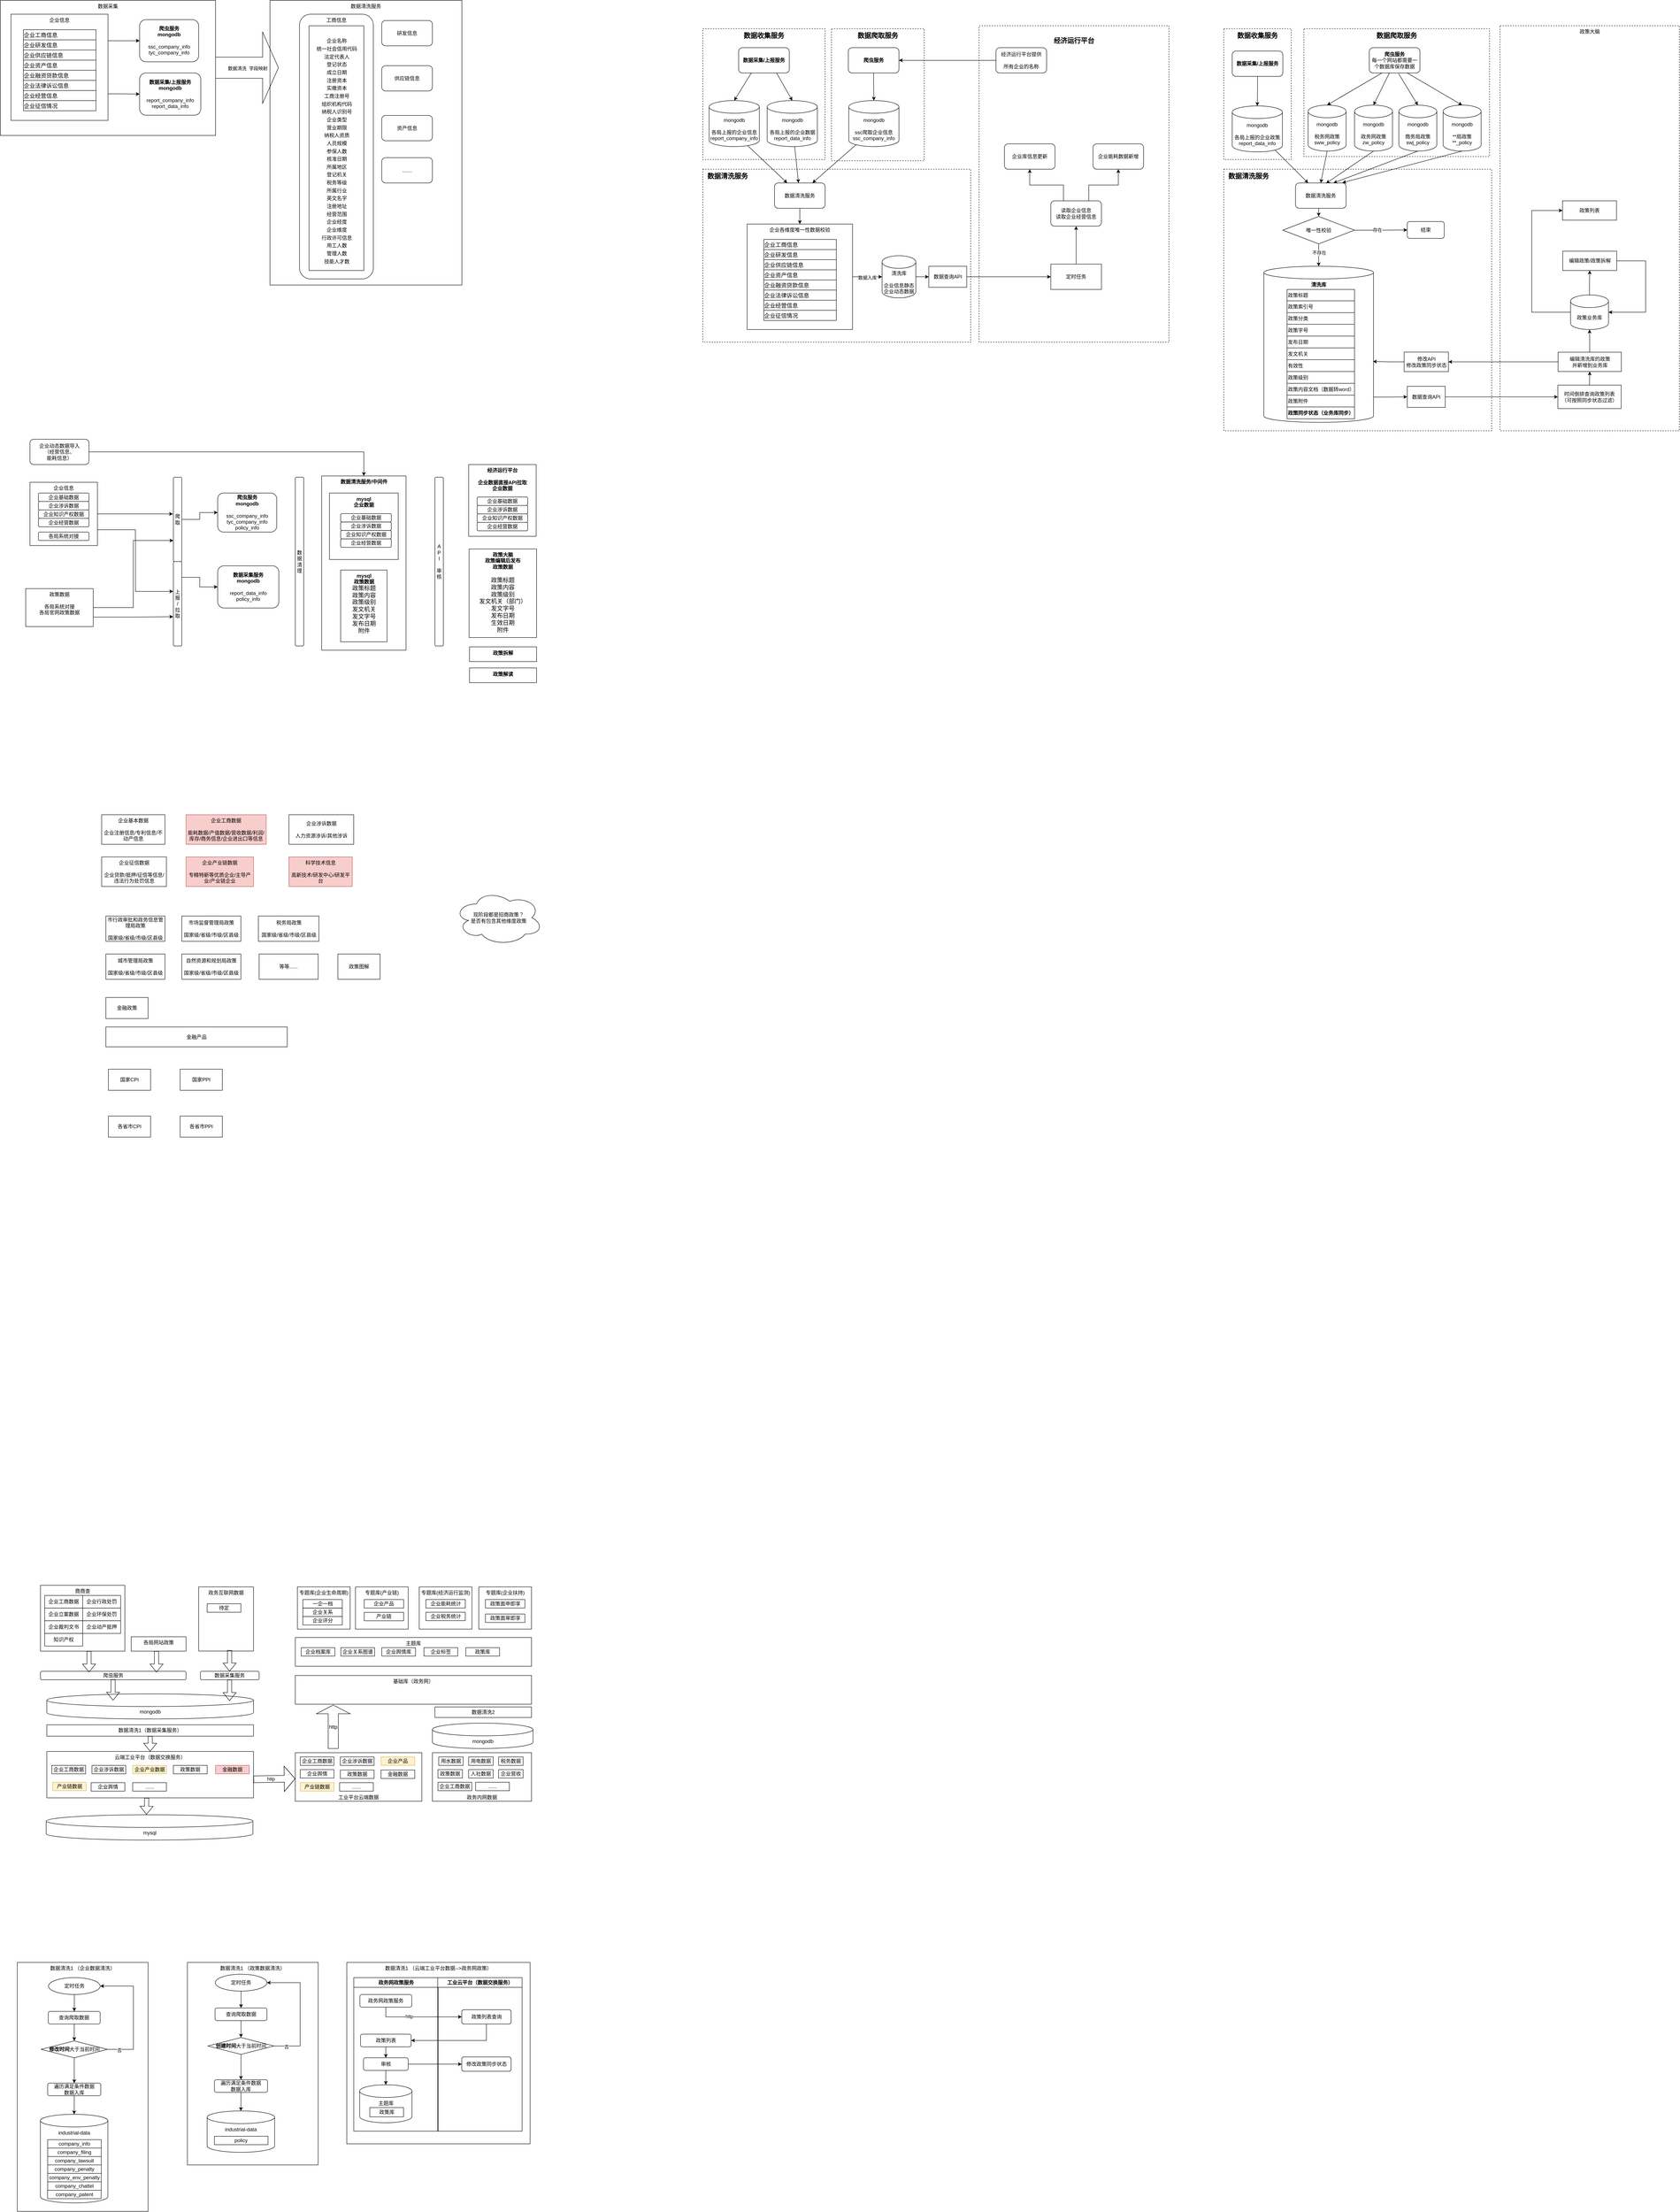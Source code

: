 <mxfile version="22.0.8" type="github">
  <diagram name="第 1 页" id="4M4HZLaa6iFDXuhIEwjB">
    <mxGraphModel dx="1321" dy="741" grid="1" gridSize="10" guides="1" tooltips="1" connect="1" arrows="1" fold="1" page="1" pageScale="1" pageWidth="827" pageHeight="1169" math="0" shadow="0">
      <root>
        <mxCell id="0" />
        <mxCell id="1" parent="0" />
        <mxCell id="qm7qbqwN8gKfw2BCIRjX-6" value="" style="shape=flexArrow;endArrow=classic;html=1;rounded=0;entryX=0;entryY=0.5;entryDx=0;entryDy=0;endWidth=43;endSize=8.25;width=16;" edge="1" parent="1">
          <mxGeometry width="50" height="50" relative="1" as="geometry">
            <mxPoint x="630" y="4256" as="sourcePoint" />
            <mxPoint x="729" y="4254.5" as="targetPoint" />
            <Array as="points">
              <mxPoint x="690" y="4255" />
            </Array>
          </mxGeometry>
        </mxCell>
        <mxCell id="qm7qbqwN8gKfw2BCIRjX-65" value="http" style="edgeLabel;html=1;align=center;verticalAlign=middle;resizable=0;points=[];" vertex="1" connectable="0" parent="qm7qbqwN8gKfw2BCIRjX-6">
          <mxGeometry x="-0.169" y="5" relative="1" as="geometry">
            <mxPoint y="4" as="offset" />
          </mxGeometry>
        </mxCell>
        <mxCell id="qm7qbqwN8gKfw2BCIRjX-15" value="主题库" style="rounded=0;whiteSpace=wrap;html=1;verticalAlign=top;" vertex="1" parent="1">
          <mxGeometry x="729" y="3920" width="560" height="68" as="geometry" />
        </mxCell>
        <mxCell id="qm7qbqwN8gKfw2BCIRjX-13" value="云端工业平台（数据交换服务）" style="rounded=0;whiteSpace=wrap;html=1;verticalAlign=top;" vertex="1" parent="1">
          <mxGeometry x="140" y="4190" width="490" height="110" as="geometry" />
        </mxCell>
        <mxCell id="1SE_jWrrDIv0ONDhs8Yy-70" value="&lt;b&gt;&lt;font style=&quot;font-size: 16px;&quot;&gt;&amp;nbsp; 数据清洗服务&lt;/font&gt;&lt;/b&gt;" style="rounded=0;whiteSpace=wrap;html=1;align=left;verticalAlign=top;dashed=1;" parent="1" vertex="1">
          <mxGeometry x="1695" y="440" width="635" height="410" as="geometry" />
        </mxCell>
        <mxCell id="1SE_jWrrDIv0ONDhs8Yy-69" value="&lt;b&gt;&lt;font style=&quot;font-size: 16px;&quot;&gt;数据爬取服务&lt;/font&gt;&lt;/b&gt;" style="rounded=0;whiteSpace=wrap;html=1;verticalAlign=top;dashed=1;" parent="1" vertex="1">
          <mxGeometry x="2000" y="106.99" width="220" height="313.01" as="geometry" />
        </mxCell>
        <mxCell id="1SE_jWrrDIv0ONDhs8Yy-68" value="&lt;b&gt;&lt;font style=&quot;font-size: 16px;&quot;&gt;数据收集服务&lt;/font&gt;&lt;/b&gt;" style="rounded=0;whiteSpace=wrap;html=1;verticalAlign=top;dashed=1;" parent="1" vertex="1">
          <mxGeometry x="1695" y="106.99" width="290" height="310" as="geometry" />
        </mxCell>
        <mxCell id="1SE_jWrrDIv0ONDhs8Yy-67" value="&lt;b&gt;&lt;font style=&quot;font-size: 16px;&quot;&gt;&lt;br&gt;经济运行平台&lt;/font&gt;&lt;/b&gt;" style="rounded=0;whiteSpace=wrap;html=1;verticalAlign=top;dashed=1;" parent="1" vertex="1">
          <mxGeometry x="2350" y="100" width="450" height="750" as="geometry" />
        </mxCell>
        <mxCell id="bBOoKxX_dk00QMiVEn9z-44" value="数据清洗服务" style="rounded=0;whiteSpace=wrap;html=1;verticalAlign=top;" parent="1" vertex="1">
          <mxGeometry x="669" y="40.0" width="455" height="674.51" as="geometry" />
        </mxCell>
        <mxCell id="1SE_jWrrDIv0ONDhs8Yy-3" value="数据采集" style="rounded=0;whiteSpace=wrap;html=1;verticalAlign=top;" parent="1" vertex="1">
          <mxGeometry x="30" y="40" width="510" height="320" as="geometry" />
        </mxCell>
        <mxCell id="b4rSDZkDvvmOPCsf5r1Y-9" value="企业信息&lt;br&gt;&lt;br&gt;&lt;table style=&quot;border-collapse: collapse; table-layout: fixed; width: 0px;&quot;&gt;&lt;colgroup&gt;&lt;col style=&quot;width: 172px;&quot; width=&quot;172&quot;&gt;&lt;/colgroup&gt;&lt;tbody&gt;&lt;tr style=&quot;height: 24px;&quot; height=&quot;24&quot;&gt;&lt;td style=&quot;empty-cells: show; line-height: normal; vertical-align: middle; outline-width: 0px; overflow-wrap: break-word; word-break: normal; font-size: 10pt; border-width: 0.5pt; border-style: solid; border-color: rgb(0, 0, 0); text-align: left; width: 172px;&quot; width=&quot;172&quot;&gt;企业工商信息&lt;/td&gt;&lt;/tr&gt;&lt;tr style=&quot;height: 24px;&quot; height=&quot;24&quot;&gt;&lt;td style=&quot;empty-cells: show; line-height: normal; vertical-align: middle; outline-width: 0px; overflow-wrap: break-word; word-break: normal; font-size: 10pt; border-width: 0.5pt; border-style: solid; border-color: rgb(0, 0, 0); text-align: left; width: 172px;&quot; width=&quot;172&quot;&gt;企业研发信息&lt;/td&gt;&lt;/tr&gt;&lt;tr style=&quot;height: 24px;&quot; height=&quot;24&quot;&gt;&lt;td style=&quot;empty-cells: show; line-height: normal; vertical-align: middle; outline-width: 0px; overflow-wrap: break-word; word-break: normal; font-size: 10pt; border-width: 0.5pt; border-style: solid; border-color: rgb(0, 0, 0); text-align: left; width: 172px;&quot; width=&quot;172&quot;&gt;企业供应链信息&lt;/td&gt;&lt;/tr&gt;&lt;tr style=&quot;height: 24px;&quot; height=&quot;24&quot;&gt;&lt;td style=&quot;empty-cells: show; line-height: normal; vertical-align: middle; outline-width: 0px; overflow-wrap: break-word; word-break: normal; font-size: 10pt; border-width: 0.5pt; border-style: solid; border-color: rgb(0, 0, 0); text-align: left; width: 172px;&quot; width=&quot;172&quot;&gt;企业资产信息&lt;/td&gt;&lt;/tr&gt;&lt;tr style=&quot;height: 24px;&quot; height=&quot;24&quot;&gt;&lt;td style=&quot;empty-cells: show; line-height: normal; vertical-align: middle; outline-width: 0px; overflow-wrap: break-word; word-break: normal; font-size: 10pt; border-width: 0.5pt; border-style: solid; border-color: rgb(0, 0, 0); text-align: left; width: 172px;&quot; width=&quot;172&quot;&gt;企业融资贷款信息&lt;/td&gt;&lt;/tr&gt;&lt;tr style=&quot;height: 24px;&quot; height=&quot;24&quot;&gt;&lt;td style=&quot;empty-cells: show; line-height: normal; vertical-align: middle; outline-width: 0px; overflow-wrap: break-word; word-break: normal; font-size: 10pt; border-width: 0.5pt; border-style: solid; border-color: rgb(0, 0, 0); text-align: left; width: 172px;&quot; width=&quot;172&quot;&gt;企业法律诉讼信息&lt;/td&gt;&lt;/tr&gt;&lt;tr style=&quot;height: 24px;&quot; height=&quot;24&quot;&gt;&lt;td style=&quot;empty-cells: show; line-height: normal; vertical-align: middle; outline-width: 0px; overflow-wrap: break-word; word-break: normal; font-size: 10pt; border-width: 0.5pt; border-style: solid; border-color: rgb(0, 0, 0); text-align: left; width: 172px;&quot; width=&quot;172&quot;&gt;企业经营信息&lt;/td&gt;&lt;/tr&gt;&lt;tr style=&quot;height: 24px;&quot; height=&quot;24&quot;&gt;&lt;td style=&quot;empty-cells: show; line-height: normal; vertical-align: middle; outline-width: 0px; overflow-wrap: break-word; word-break: normal; font-size: 10pt; border-width: 0.5pt; border-style: solid; border-color: rgb(0, 0, 0); text-align: left; width: 172px;&quot; width=&quot;172&quot;&gt;企业征信情况&lt;/td&gt;&lt;/tr&gt;&lt;/tbody&gt;&lt;/table&gt;" style="rounded=0;whiteSpace=wrap;html=1;align=center;verticalAlign=top;" parent="1" vertex="1">
          <mxGeometry x="55" y="72.62" width="230" height="251.75" as="geometry" />
        </mxCell>
        <mxCell id="b4rSDZkDvvmOPCsf5r1Y-11" style="edgeStyle=orthogonalEdgeStyle;rounded=0;orthogonalLoop=1;jettySize=auto;html=1;entryX=0;entryY=0.5;entryDx=0;entryDy=0;exitX=1;exitY=0.25;exitDx=0;exitDy=0;" parent="1" source="b4rSDZkDvvmOPCsf5r1Y-9" target="b4rSDZkDvvmOPCsf5r1Y-3" edge="1">
          <mxGeometry relative="1" as="geometry">
            <mxPoint x="385" y="130.49" as="sourcePoint" />
          </mxGeometry>
        </mxCell>
        <mxCell id="b4rSDZkDvvmOPCsf5r1Y-3" value="&lt;b&gt;爬虫服务&lt;br&gt;mongodb&lt;br&gt;&lt;/b&gt;&lt;br&gt;ssc_company_info&lt;br&gt;tyc_company_info" style="rounded=1;whiteSpace=wrap;html=1;" parent="1" vertex="1">
          <mxGeometry x="360" y="85.49" width="140" height="100" as="geometry" />
        </mxCell>
        <mxCell id="yWDx3WJLYbUsVVYtLUWM-5" style="edgeStyle=orthogonalEdgeStyle;rounded=0;orthogonalLoop=1;jettySize=auto;html=1;exitX=1;exitY=0.75;exitDx=0;exitDy=0;" parent="1" source="b4rSDZkDvvmOPCsf5r1Y-9" target="yWDx3WJLYbUsVVYtLUWM-2" edge="1">
          <mxGeometry relative="1" as="geometry">
            <mxPoint x="383.12" y="267.69" as="sourcePoint" />
          </mxGeometry>
        </mxCell>
        <mxCell id="yWDx3WJLYbUsVVYtLUWM-2" value="&lt;b style=&quot;border-color: var(--border-color);&quot;&gt;数据采集/上报服务&lt;br&gt;mongodb&lt;br&gt;&lt;/b&gt;&lt;br&gt;report_company_info&lt;br&gt;report_data_info" style="rounded=1;whiteSpace=wrap;html=1;" parent="1" vertex="1">
          <mxGeometry x="360" y="211.99" width="145" height="100" as="geometry" />
        </mxCell>
        <mxCell id="Ni6QwDA9w7rpbr3JU669-1" value="企业基本数据&lt;br&gt;&lt;br&gt;企业注册信息/专利信息/不动产信息" style="rounded=0;whiteSpace=wrap;html=1;" parent="1" vertex="1">
          <mxGeometry x="270" y="1970" width="150" height="70" as="geometry" />
        </mxCell>
        <mxCell id="Ni6QwDA9w7rpbr3JU669-2" value="企业工商数据&lt;br&gt;&lt;br&gt;能耗数据/产值数据/营收数据/利润/库存/商务信息/企业进出口等信息" style="rounded=0;whiteSpace=wrap;html=1;fillColor=#f8cecc;strokeColor=#b85450;" parent="1" vertex="1">
          <mxGeometry x="470" y="1970" width="190" height="70" as="geometry" />
        </mxCell>
        <mxCell id="Ni6QwDA9w7rpbr3JU669-3" value="市行政审批和政务信息管理局政策&lt;br&gt;&lt;br&gt;国家级/省级/市级/区县级" style="rounded=0;whiteSpace=wrap;html=1;" parent="1" vertex="1">
          <mxGeometry x="280" y="2210" width="140" height="60" as="geometry" />
        </mxCell>
        <mxCell id="Ni6QwDA9w7rpbr3JU669-8" value="金融政策" style="rounded=0;whiteSpace=wrap;html=1;" parent="1" vertex="1">
          <mxGeometry x="280" y="2403" width="100" height="50" as="geometry" />
        </mxCell>
        <mxCell id="Ni6QwDA9w7rpbr3JU669-9" value="金融产品" style="rounded=0;whiteSpace=wrap;html=1;" parent="1" vertex="1">
          <mxGeometry x="280" y="2473" width="430" height="47" as="geometry" />
        </mxCell>
        <mxCell id="Ni6QwDA9w7rpbr3JU669-10" value="政策图解" style="rounded=0;whiteSpace=wrap;html=1;" parent="1" vertex="1">
          <mxGeometry x="830" y="2300" width="100" height="60" as="geometry" />
        </mxCell>
        <mxCell id="Ni6QwDA9w7rpbr3JU669-11" value="国家CPI" style="rounded=0;whiteSpace=wrap;html=1;" parent="1" vertex="1">
          <mxGeometry x="286" y="2573" width="100" height="50" as="geometry" />
        </mxCell>
        <mxCell id="Ni6QwDA9w7rpbr3JU669-12" value="各省市CPI" style="rounded=0;whiteSpace=wrap;html=1;aspect=fixed;" parent="1" vertex="1">
          <mxGeometry x="286" y="2684" width="100" height="50" as="geometry" />
        </mxCell>
        <mxCell id="Ni6QwDA9w7rpbr3JU669-13" value="国家PPI" style="rounded=0;whiteSpace=wrap;html=1;" parent="1" vertex="1">
          <mxGeometry x="456" y="2573" width="100" height="50" as="geometry" />
        </mxCell>
        <mxCell id="Ni6QwDA9w7rpbr3JU669-14" value="各省市PPI" style="rounded=0;whiteSpace=wrap;html=1;aspect=fixed;" parent="1" vertex="1">
          <mxGeometry x="456" y="2684" width="100" height="50" as="geometry" />
        </mxCell>
        <mxCell id="Ni6QwDA9w7rpbr3JU669-15" value="企业涉诉数据&lt;br&gt;&lt;br&gt;人力资源涉诉/其他涉诉" style="rounded=0;whiteSpace=wrap;html=1;" parent="1" vertex="1">
          <mxGeometry x="714" y="1970" width="153.5" height="70" as="geometry" />
        </mxCell>
        <mxCell id="Ni6QwDA9w7rpbr3JU669-16" value="市场监督管理局政策&lt;br&gt;&lt;br&gt;国家级/省级/市级/区县级" style="rounded=0;whiteSpace=wrap;html=1;" parent="1" vertex="1">
          <mxGeometry x="460" y="2210" width="140" height="60" as="geometry" />
        </mxCell>
        <mxCell id="Ni6QwDA9w7rpbr3JU669-17" value="税务局政策&lt;br&gt;&lt;br&gt;国家级/省级/市级/区县级" style="rounded=0;whiteSpace=wrap;html=1;" parent="1" vertex="1">
          <mxGeometry x="641.5" y="2210" width="143.5" height="60" as="geometry" />
        </mxCell>
        <mxCell id="Ni6QwDA9w7rpbr3JU669-19" value="城市管理局政策&lt;br&gt;&lt;br&gt;国家级/省级/市级/区县级" style="rounded=0;whiteSpace=wrap;html=1;" parent="1" vertex="1">
          <mxGeometry x="280" y="2300" width="140" height="60" as="geometry" />
        </mxCell>
        <mxCell id="Ni6QwDA9w7rpbr3JU669-20" value="自然资源和规划局政策&lt;br&gt;&lt;br&gt;国家级/省级/市级/区县级" style="rounded=0;whiteSpace=wrap;html=1;" parent="1" vertex="1">
          <mxGeometry x="460" y="2300" width="140" height="60" as="geometry" />
        </mxCell>
        <mxCell id="Ni6QwDA9w7rpbr3JU669-21" value="等等......" style="rounded=0;whiteSpace=wrap;html=1;" parent="1" vertex="1">
          <mxGeometry x="643.25" y="2300" width="140" height="60" as="geometry" />
        </mxCell>
        <mxCell id="Ni6QwDA9w7rpbr3JU669-22" value="企业产业链数据&lt;br&gt;&lt;br&gt;专精特新等优质企业/主导产业/产业链企业" style="rounded=0;whiteSpace=wrap;html=1;fillColor=#f8cecc;strokeColor=#b85450;" parent="1" vertex="1">
          <mxGeometry x="470" y="2070" width="160" height="70" as="geometry" />
        </mxCell>
        <mxCell id="Ni6QwDA9w7rpbr3JU669-24" value="企业征信数据&lt;br&gt;&lt;br&gt;企业贷款/抵押/征信等信息/违法行为处罚信息" style="rounded=0;whiteSpace=wrap;html=1;" parent="1" vertex="1">
          <mxGeometry x="270" y="2070" width="153.5" height="70" as="geometry" />
        </mxCell>
        <mxCell id="Ni6QwDA9w7rpbr3JU669-26" value="科学技术信息&lt;br&gt;&lt;br&gt;高新技术/研发中心/研发平台" style="rounded=0;whiteSpace=wrap;html=1;fillColor=#f8cecc;strokeColor=#b85450;" parent="1" vertex="1">
          <mxGeometry x="714" y="2070" width="150" height="70" as="geometry" />
        </mxCell>
        <mxCell id="Ni6QwDA9w7rpbr3JU669-27" value="现阶段都是招商政策？&lt;br&gt;是否有包含其他维度政策" style="ellipse;shape=cloud;whiteSpace=wrap;html=1;" parent="1" vertex="1">
          <mxGeometry x="1106" y="2149" width="210" height="130" as="geometry" />
        </mxCell>
        <mxCell id="bBOoKxX_dk00QMiVEn9z-1" value="&lt;b&gt;数据清洗服务/中间件&lt;/b&gt;" style="rounded=0;whiteSpace=wrap;html=1;verticalAlign=top;" parent="1" vertex="1">
          <mxGeometry x="791.5" y="1167" width="200" height="413" as="geometry" />
        </mxCell>
        <mxCell id="bBOoKxX_dk00QMiVEn9z-2" value="企业信息" style="rounded=0;whiteSpace=wrap;html=1;align=center;verticalAlign=top;" parent="1" vertex="1">
          <mxGeometry x="100" y="1182" width="160" height="150" as="geometry" />
        </mxCell>
        <mxCell id="bBOoKxX_dk00QMiVEn9z-3" value="企业基础数据" style="rounded=1;whiteSpace=wrap;html=1;" parent="1" vertex="1">
          <mxGeometry x="120" y="1207.5" width="120" height="20" as="geometry" />
        </mxCell>
        <mxCell id="bBOoKxX_dk00QMiVEn9z-4" style="edgeStyle=orthogonalEdgeStyle;rounded=0;orthogonalLoop=1;jettySize=auto;html=1;entryX=0;entryY=0.5;entryDx=0;entryDy=0;" parent="1" source="bBOoKxX_dk00QMiVEn9z-5" target="bBOoKxX_dk00QMiVEn9z-6" edge="1">
          <mxGeometry relative="1" as="geometry" />
        </mxCell>
        <mxCell id="bBOoKxX_dk00QMiVEn9z-5" value="爬取" style="rounded=1;whiteSpace=wrap;html=1;" parent="1" vertex="1">
          <mxGeometry x="440" y="1170" width="20" height="200" as="geometry" />
        </mxCell>
        <mxCell id="bBOoKxX_dk00QMiVEn9z-6" value="&lt;b&gt;爬虫服务&lt;br&gt;mongodb&lt;br&gt;&lt;/b&gt;&lt;br&gt;ssc_company_info&lt;br&gt;tyc_company_info&lt;br&gt;policy_info" style="rounded=1;whiteSpace=wrap;html=1;" parent="1" vertex="1">
          <mxGeometry x="545" y="1207.5" width="140" height="92.5" as="geometry" />
        </mxCell>
        <mxCell id="bBOoKxX_dk00QMiVEn9z-7" style="edgeStyle=orthogonalEdgeStyle;rounded=0;orthogonalLoop=1;jettySize=auto;html=1;exitX=0.906;exitY=0.186;exitDx=0;exitDy=0;exitPerimeter=0;" parent="1" source="bBOoKxX_dk00QMiVEn9z-8" target="bBOoKxX_dk00QMiVEn9z-15" edge="1">
          <mxGeometry relative="1" as="geometry" />
        </mxCell>
        <mxCell id="bBOoKxX_dk00QMiVEn9z-8" value="上报&lt;br&gt;/&lt;br&gt;拉取" style="rounded=1;whiteSpace=wrap;html=1;" parent="1" vertex="1">
          <mxGeometry x="440" y="1370" width="20" height="200" as="geometry" />
        </mxCell>
        <mxCell id="bBOoKxX_dk00QMiVEn9z-9" value="企业涉诉数据" style="rounded=1;whiteSpace=wrap;html=1;" parent="1" vertex="1">
          <mxGeometry x="120" y="1227.5" width="120" height="20" as="geometry" />
        </mxCell>
        <mxCell id="bBOoKxX_dk00QMiVEn9z-10" value="企业知识产权数据" style="rounded=1;whiteSpace=wrap;html=1;" parent="1" vertex="1">
          <mxGeometry x="120" y="1247.5" width="120" height="20" as="geometry" />
        </mxCell>
        <mxCell id="bBOoKxX_dk00QMiVEn9z-11" value="企业经营数据" style="rounded=1;whiteSpace=wrap;html=1;" parent="1" vertex="1">
          <mxGeometry x="120" y="1267.5" width="120" height="20" as="geometry" />
        </mxCell>
        <mxCell id="bBOoKxX_dk00QMiVEn9z-12" style="edgeStyle=orthogonalEdgeStyle;rounded=0;orthogonalLoop=1;jettySize=auto;html=1;exitX=1;exitY=0.5;exitDx=0;exitDy=0;entryX=-0.055;entryY=0.435;entryDx=0;entryDy=0;entryPerimeter=0;" parent="1" source="bBOoKxX_dk00QMiVEn9z-2" target="bBOoKxX_dk00QMiVEn9z-5" edge="1">
          <mxGeometry relative="1" as="geometry" />
        </mxCell>
        <mxCell id="bBOoKxX_dk00QMiVEn9z-13" value="&lt;b&gt;mysql&lt;br&gt;政策数据&lt;/b&gt;&lt;br&gt;&lt;span style=&quot;font-family: 等线; font-size: 10.5pt; background-color: initial;&quot;&gt;政策标题&lt;br&gt;&lt;/span&gt;&lt;span style=&quot;font-family: 等线; font-size: 10.5pt; background-color: initial;&quot;&gt;政策内容&lt;br&gt;&lt;/span&gt;&lt;span style=&quot;background-color: initial; font-size: 10.5pt; font-family: 等线;&quot;&gt;政策级别&lt;br&gt;&lt;/span&gt;&lt;span style=&quot;font-family: 等线; font-size: 10.5pt; background-color: initial;&quot;&gt;发文机关&lt;br&gt;&lt;/span&gt;&lt;span style=&quot;font-family: 等线; font-size: 10.5pt; background-color: initial;&quot;&gt;发文字号&lt;br&gt;&lt;/span&gt;&lt;span style=&quot;font-family: 等线; font-size: 10.5pt; background-color: initial;&quot;&gt;发布日期&lt;br&gt;&lt;/span&gt;&lt;span style=&quot;font-family: 等线; font-size: 10.5pt; background-color: initial;&quot;&gt;附件&lt;/span&gt;&lt;span style=&quot;font-family: 等线; font-size: 10.5pt; background-color: initial;&quot;&gt;&lt;br&gt;&lt;/span&gt;" style="rounded=0;whiteSpace=wrap;html=1;verticalAlign=top;align=center;" parent="1" vertex="1">
          <mxGeometry x="836.5" y="1390" width="110" height="170" as="geometry" />
        </mxCell>
        <mxCell id="bBOoKxX_dk00QMiVEn9z-14" value="数据清理" style="rounded=1;whiteSpace=wrap;html=1;" parent="1" vertex="1">
          <mxGeometry x="729" y="1170" width="20" height="400" as="geometry" />
        </mxCell>
        <mxCell id="bBOoKxX_dk00QMiVEn9z-15" value="&lt;b style=&quot;border-color: var(--border-color);&quot;&gt;数据采集服务&lt;br&gt;mongodb&lt;br&gt;&lt;/b&gt;&lt;br&gt;report_data_info&lt;br&gt;policy_info" style="rounded=1;whiteSpace=wrap;html=1;" parent="1" vertex="1">
          <mxGeometry x="545" y="1380" width="145" height="100" as="geometry" />
        </mxCell>
        <mxCell id="bBOoKxX_dk00QMiVEn9z-16" style="edgeStyle=orthogonalEdgeStyle;rounded=0;orthogonalLoop=1;jettySize=auto;html=1;exitX=1;exitY=0.75;exitDx=0;exitDy=0;entryX=-0.02;entryY=0.653;entryDx=0;entryDy=0;entryPerimeter=0;" parent="1" source="bBOoKxX_dk00QMiVEn9z-17" target="bBOoKxX_dk00QMiVEn9z-8" edge="1">
          <mxGeometry relative="1" as="geometry" />
        </mxCell>
        <mxCell id="bBOoKxX_dk00QMiVEn9z-17" value="政策数据&lt;br&gt;&lt;br&gt;各局系统对接&lt;br&gt;各局官网政策数据" style="rounded=0;whiteSpace=wrap;html=1;align=center;verticalAlign=top;" parent="1" vertex="1">
          <mxGeometry x="90" y="1434" width="160" height="90" as="geometry" />
        </mxCell>
        <mxCell id="bBOoKxX_dk00QMiVEn9z-18" style="edgeStyle=orthogonalEdgeStyle;rounded=0;orthogonalLoop=1;jettySize=auto;html=1;entryX=0;entryY=0.75;entryDx=0;entryDy=0;" parent="1" source="bBOoKxX_dk00QMiVEn9z-17" target="bBOoKxX_dk00QMiVEn9z-5" edge="1">
          <mxGeometry relative="1" as="geometry" />
        </mxCell>
        <mxCell id="bBOoKxX_dk00QMiVEn9z-19" style="edgeStyle=orthogonalEdgeStyle;rounded=0;orthogonalLoop=1;jettySize=auto;html=1;exitX=1;exitY=0.75;exitDx=0;exitDy=0;entryX=-0.02;entryY=0.353;entryDx=0;entryDy=0;entryPerimeter=0;" parent="1" source="bBOoKxX_dk00QMiVEn9z-2" target="bBOoKxX_dk00QMiVEn9z-8" edge="1">
          <mxGeometry relative="1" as="geometry" />
        </mxCell>
        <mxCell id="bBOoKxX_dk00QMiVEn9z-20" value="A&lt;br&gt;P&lt;br&gt;I&lt;br&gt;&lt;br&gt;审核" style="rounded=1;whiteSpace=wrap;html=1;" parent="1" vertex="1">
          <mxGeometry x="1060" y="1170" width="20" height="400" as="geometry" />
        </mxCell>
        <mxCell id="bBOoKxX_dk00QMiVEn9z-21" value="&lt;b&gt;政策大脑&lt;br&gt;政策编辑后发布&lt;br&gt;政策数据&lt;/b&gt;&lt;br&gt;&lt;span style=&quot;font-family: 等线; font-size: 10.5pt; background-color: initial;&quot;&gt;&lt;br&gt;政策标题&lt;br&gt;&lt;/span&gt;&lt;span style=&quot;font-family: 等线; font-size: 10.5pt; background-color: initial;&quot;&gt;政策内容&lt;br&gt;&lt;/span&gt;&lt;span style=&quot;background-color: initial; font-size: 10.5pt; font-family: 等线;&quot;&gt;政策级别&lt;br&gt;&lt;/span&gt;&lt;span style=&quot;font-family: 等线; font-size: 10.5pt; background-color: initial;&quot;&gt;发文机关（部门）&lt;br&gt;&lt;/span&gt;&lt;span style=&quot;font-family: 等线; font-size: 10.5pt; background-color: initial;&quot;&gt;发文字号&lt;br&gt;&lt;/span&gt;&lt;span style=&quot;font-family: 等线; font-size: 10.5pt; background-color: initial;&quot;&gt;发布日期&lt;br&gt;生效日期&lt;br&gt;&lt;/span&gt;&lt;span style=&quot;font-family: 等线; font-size: 10.5pt; background-color: initial;&quot;&gt;附件&lt;/span&gt;&lt;span style=&quot;font-family: 等线; font-size: 10.5pt; background-color: initial;&quot;&gt;&lt;br&gt;&lt;/span&gt;" style="rounded=0;whiteSpace=wrap;html=1;verticalAlign=top;align=center;" parent="1" vertex="1">
          <mxGeometry x="1141" y="1340" width="160" height="210" as="geometry" />
        </mxCell>
        <mxCell id="bBOoKxX_dk00QMiVEn9z-22" value="各局系统对接" style="rounded=1;whiteSpace=wrap;html=1;" parent="1" vertex="1">
          <mxGeometry x="120" y="1300" width="120" height="20" as="geometry" />
        </mxCell>
        <mxCell id="bBOoKxX_dk00QMiVEn9z-23" value="&lt;b&gt;mysql&lt;br&gt;企业数据&lt;/b&gt;&lt;br&gt;&lt;span style=&quot;font-family: 等线; font-size: 10.5pt; background-color: initial;&quot;&gt;&lt;br&gt;&lt;/span&gt;" style="rounded=0;whiteSpace=wrap;html=1;verticalAlign=top;align=center;" parent="1" vertex="1">
          <mxGeometry x="810" y="1207.5" width="163" height="157.5" as="geometry" />
        </mxCell>
        <mxCell id="bBOoKxX_dk00QMiVEn9z-24" value="&lt;b&gt;经济运行平台&lt;br&gt;&lt;br&gt;企业数据直接API拉取&lt;br&gt;企业数据&lt;/b&gt;&lt;br&gt;&lt;span style=&quot;font-family: 等线; font-size: 10.5pt; background-color: initial;&quot;&gt;&lt;br&gt;&lt;/span&gt;" style="rounded=0;whiteSpace=wrap;html=1;verticalAlign=top;align=center;" parent="1" vertex="1">
          <mxGeometry x="1140" y="1140" width="160" height="170" as="geometry" />
        </mxCell>
        <mxCell id="bBOoKxX_dk00QMiVEn9z-25" value="企业基础数据" style="rounded=1;whiteSpace=wrap;html=1;" parent="1" vertex="1">
          <mxGeometry x="1160" y="1217" width="120" height="20" as="geometry" />
        </mxCell>
        <mxCell id="bBOoKxX_dk00QMiVEn9z-26" value="企业涉诉数据" style="rounded=1;whiteSpace=wrap;html=1;" parent="1" vertex="1">
          <mxGeometry x="1160" y="1237" width="120" height="20" as="geometry" />
        </mxCell>
        <mxCell id="bBOoKxX_dk00QMiVEn9z-27" value="企业知识产权数据" style="rounded=1;whiteSpace=wrap;html=1;" parent="1" vertex="1">
          <mxGeometry x="1160" y="1257" width="120" height="20" as="geometry" />
        </mxCell>
        <mxCell id="bBOoKxX_dk00QMiVEn9z-28" value="企业经营数据" style="rounded=1;whiteSpace=wrap;html=1;" parent="1" vertex="1">
          <mxGeometry x="1160" y="1277" width="120" height="20" as="geometry" />
        </mxCell>
        <mxCell id="bBOoKxX_dk00QMiVEn9z-29" value="&lt;b&gt;政策解读&lt;/b&gt;&lt;span style=&quot;font-family: 等线; font-size: 10.5pt; background-color: initial;&quot;&gt;&lt;br&gt;&lt;/span&gt;" style="rounded=0;whiteSpace=wrap;html=1;verticalAlign=top;align=center;" parent="1" vertex="1">
          <mxGeometry x="1142" y="1622" width="159" height="35" as="geometry" />
        </mxCell>
        <mxCell id="bBOoKxX_dk00QMiVEn9z-30" value="&lt;b&gt;政策拆解&lt;/b&gt;&lt;span style=&quot;font-family: 等线; font-size: 10.5pt; background-color: initial;&quot;&gt;&lt;br&gt;&lt;/span&gt;" style="rounded=0;whiteSpace=wrap;html=1;verticalAlign=top;align=center;" parent="1" vertex="1">
          <mxGeometry x="1142" y="1572" width="159" height="35" as="geometry" />
        </mxCell>
        <mxCell id="bBOoKxX_dk00QMiVEn9z-31" value="企业基础数据" style="rounded=1;whiteSpace=wrap;html=1;" parent="1" vertex="1">
          <mxGeometry x="836.5" y="1256.25" width="120" height="20" as="geometry" />
        </mxCell>
        <mxCell id="bBOoKxX_dk00QMiVEn9z-32" value="企业涉诉数据" style="rounded=1;whiteSpace=wrap;html=1;" parent="1" vertex="1">
          <mxGeometry x="836.5" y="1276.25" width="120" height="20" as="geometry" />
        </mxCell>
        <mxCell id="bBOoKxX_dk00QMiVEn9z-33" value="企业知识产权数据" style="rounded=1;whiteSpace=wrap;html=1;" parent="1" vertex="1">
          <mxGeometry x="836.5" y="1296.25" width="120" height="20" as="geometry" />
        </mxCell>
        <mxCell id="bBOoKxX_dk00QMiVEn9z-34" value="企业经营数据" style="rounded=1;whiteSpace=wrap;html=1;" parent="1" vertex="1">
          <mxGeometry x="836.5" y="1316.25" width="120" height="20" as="geometry" />
        </mxCell>
        <mxCell id="bBOoKxX_dk00QMiVEn9z-35" style="edgeStyle=orthogonalEdgeStyle;rounded=0;orthogonalLoop=1;jettySize=auto;html=1;exitX=1;exitY=0.5;exitDx=0;exitDy=0;entryX=0.5;entryY=0;entryDx=0;entryDy=0;" parent="1" source="bBOoKxX_dk00QMiVEn9z-36" target="bBOoKxX_dk00QMiVEn9z-1" edge="1">
          <mxGeometry relative="1" as="geometry" />
        </mxCell>
        <mxCell id="bBOoKxX_dk00QMiVEn9z-36" value="企业动态数据导入&lt;br&gt;（经营信息、&lt;br&gt;能耗信息）" style="rounded=1;whiteSpace=wrap;html=1;" parent="1" vertex="1">
          <mxGeometry x="100" y="1080" width="140" height="60" as="geometry" />
        </mxCell>
        <mxCell id="bBOoKxX_dk00QMiVEn9z-38" value="" style="shape=flexArrow;endArrow=classic;html=1;rounded=0;endWidth=118;endSize=12.14;width=50;" parent="1" edge="1">
          <mxGeometry width="50" height="50" relative="1" as="geometry">
            <mxPoint x="539.5" y="199.5" as="sourcePoint" />
            <mxPoint x="689.5" y="199.5" as="targetPoint" />
          </mxGeometry>
        </mxCell>
        <mxCell id="bBOoKxX_dk00QMiVEn9z-41" value="数据清洗&amp;nbsp; 字段映射" style="edgeLabel;html=1;align=center;verticalAlign=middle;resizable=0;points=[];" parent="bBOoKxX_dk00QMiVEn9z-38" vertex="1" connectable="0">
          <mxGeometry x="-0.253" y="2" relative="1" as="geometry">
            <mxPoint x="20" y="3" as="offset" />
          </mxGeometry>
        </mxCell>
        <mxCell id="bBOoKxX_dk00QMiVEn9z-45" value="工商信息&lt;br&gt;" style="rounded=1;whiteSpace=wrap;html=1;verticalAlign=top;" parent="1" vertex="1">
          <mxGeometry x="739" y="72.62" width="175" height="627.38" as="geometry" />
        </mxCell>
        <mxCell id="bBOoKxX_dk00QMiVEn9z-46" value="供应链信息" style="rounded=1;whiteSpace=wrap;html=1;verticalAlign=middle;align=center;" parent="1" vertex="1">
          <mxGeometry x="934" y="194.61" width="120" height="60" as="geometry" />
        </mxCell>
        <mxCell id="bBOoKxX_dk00QMiVEn9z-47" value="......." style="rounded=1;whiteSpace=wrap;html=1;verticalAlign=middle;align=center;" parent="1" vertex="1">
          <mxGeometry x="934" y="412.62" width="120" height="60" as="geometry" />
        </mxCell>
        <mxCell id="bBOoKxX_dk00QMiVEn9z-48" value="资产信息" style="rounded=1;whiteSpace=wrap;html=1;verticalAlign=middle;align=center;" parent="1" vertex="1">
          <mxGeometry x="934" y="312.62" width="120" height="60" as="geometry" />
        </mxCell>
        <mxCell id="bBOoKxX_dk00QMiVEn9z-49" value="研发信息" style="rounded=1;whiteSpace=wrap;html=1;verticalAlign=middle;align=center;" parent="1" vertex="1">
          <mxGeometry x="934" y="87.62" width="120" height="60" as="geometry" />
        </mxCell>
        <mxCell id="LPctHTdcvew_OnTX13Tw-1" value="&lt;br&gt;&lt;table style=&quot;border-collapse:&lt;br/&gt; collapse;width:48pt&quot; width=&quot;64&quot; cellspacing=&quot;0&quot; cellpadding=&quot;0&quot; border=&quot;0&quot;&gt; &lt;colgroup&gt;&lt;col style=&quot;width:48pt&quot; width=&quot;64&quot;&gt;&lt;/colgroup&gt; &lt;tbody&gt;&lt;tr style=&quot;height:14.0pt&quot; height=&quot;19&quot;&gt;  &lt;td style=&quot;height:14.0pt;width:48pt&quot; width=&quot;64&quot; height=&quot;19&quot;&gt;企业名称&lt;/td&gt; &lt;/tr&gt; &lt;tr style=&quot;height:14.0pt&quot; height=&quot;19&quot;&gt;  &lt;td style=&quot;height:14.0pt&quot; height=&quot;19&quot;&gt;统一社会信用代码&lt;/td&gt; &lt;/tr&gt; &lt;tr style=&quot;height:14.0pt&quot; height=&quot;19&quot;&gt;  &lt;td style=&quot;height:14.0pt&quot; height=&quot;19&quot;&gt;法定代表人&lt;/td&gt; &lt;/tr&gt; &lt;tr style=&quot;height:14.0pt&quot; height=&quot;19&quot;&gt;  &lt;td style=&quot;height:14.0pt&quot; height=&quot;19&quot;&gt;登记状态&lt;/td&gt; &lt;/tr&gt; &lt;tr style=&quot;height:14.0pt&quot; height=&quot;19&quot;&gt;  &lt;td style=&quot;height:14.0pt&quot; height=&quot;19&quot;&gt;成立日期&lt;/td&gt; &lt;/tr&gt; &lt;tr style=&quot;height:14.0pt&quot; height=&quot;19&quot;&gt;  &lt;td style=&quot;height:14.0pt&quot; height=&quot;19&quot;&gt;注册资本&lt;/td&gt; &lt;/tr&gt; &lt;tr style=&quot;height:14.0pt&quot; height=&quot;19&quot;&gt;  &lt;td style=&quot;height:14.0pt&quot; height=&quot;19&quot;&gt;实缴资本&lt;/td&gt; &lt;/tr&gt; &lt;tr style=&quot;height:14.0pt&quot; height=&quot;19&quot;&gt;  &lt;td style=&quot;height:14.0pt&quot; height=&quot;19&quot;&gt;工商注册号&lt;/td&gt; &lt;/tr&gt; &lt;tr style=&quot;height:14.0pt&quot; height=&quot;19&quot;&gt;  &lt;td style=&quot;height:14.0pt&quot; height=&quot;19&quot;&gt;组织机构代码&lt;/td&gt; &lt;/tr&gt; &lt;tr style=&quot;height:14.0pt&quot; height=&quot;19&quot;&gt;  &lt;td style=&quot;height:14.0pt&quot; height=&quot;19&quot;&gt;纳税人识别号&lt;/td&gt; &lt;/tr&gt; &lt;tr style=&quot;height:14.0pt&quot; height=&quot;19&quot;&gt;  &lt;td style=&quot;height:14.0pt&quot; height=&quot;19&quot;&gt;企业类型&lt;/td&gt; &lt;/tr&gt; &lt;tr style=&quot;height:14.0pt&quot; height=&quot;19&quot;&gt;  &lt;td style=&quot;height:14.0pt&quot; height=&quot;19&quot;&gt;营业期限&lt;/td&gt; &lt;/tr&gt; &lt;tr style=&quot;height:14.0pt&quot; height=&quot;19&quot;&gt;  &lt;td style=&quot;height:14.0pt&quot; height=&quot;19&quot;&gt;纳税人资质&lt;/td&gt; &lt;/tr&gt; &lt;tr style=&quot;height:14.0pt&quot; height=&quot;19&quot;&gt;  &lt;td style=&quot;height:14.0pt&quot; height=&quot;19&quot;&gt;人员规模&lt;/td&gt; &lt;/tr&gt; &lt;tr style=&quot;height:14.0pt&quot; height=&quot;19&quot;&gt;  &lt;td style=&quot;height:14.0pt&quot; height=&quot;19&quot;&gt;参保人数&lt;/td&gt; &lt;/tr&gt; &lt;tr style=&quot;height:14.0pt&quot; height=&quot;19&quot;&gt;  &lt;td style=&quot;height:14.0pt&quot; height=&quot;19&quot;&gt;核准日期&lt;/td&gt; &lt;/tr&gt; &lt;tr style=&quot;height:14.0pt&quot; height=&quot;19&quot;&gt;  &lt;td style=&quot;height:14.0pt&quot; height=&quot;19&quot;&gt;所属地区&lt;/td&gt; &lt;/tr&gt; &lt;tr style=&quot;height:14.0pt&quot; height=&quot;19&quot;&gt;  &lt;td style=&quot;height:14.0pt&quot; height=&quot;19&quot;&gt;登记机关&lt;/td&gt; &lt;/tr&gt; &lt;tr style=&quot;height:14.0pt&quot; height=&quot;19&quot;&gt;  &lt;td style=&quot;height:14.0pt&quot; height=&quot;19&quot;&gt;税务等级&lt;/td&gt; &lt;/tr&gt; &lt;tr style=&quot;height:14.0pt&quot; height=&quot;19&quot;&gt;  &lt;td style=&quot;height:14.0pt&quot; height=&quot;19&quot;&gt;所属行业&lt;/td&gt; &lt;/tr&gt; &lt;tr style=&quot;height:14.0pt&quot; height=&quot;19&quot;&gt;  &lt;td style=&quot;height:14.0pt&quot; height=&quot;19&quot;&gt;英文名字&lt;/td&gt; &lt;/tr&gt; &lt;tr style=&quot;height:14.0pt&quot; height=&quot;19&quot;&gt;  &lt;td style=&quot;height:14.0pt&quot; height=&quot;19&quot;&gt;注册地址&lt;/td&gt; &lt;/tr&gt; &lt;tr style=&quot;height:14.0pt&quot; height=&quot;19&quot;&gt;  &lt;td style=&quot;height:14.0pt&quot; height=&quot;19&quot;&gt;经营范围&lt;/td&gt; &lt;/tr&gt; &lt;tr style=&quot;height:14.0pt&quot; height=&quot;19&quot;&gt;  &lt;td style=&quot;height:14.0pt&quot; height=&quot;19&quot;&gt;企业经度&lt;/td&gt; &lt;/tr&gt; &lt;tr style=&quot;height:14.0pt&quot; height=&quot;19&quot;&gt;  &lt;td style=&quot;height:14.0pt&quot; height=&quot;19&quot;&gt;企业维度&lt;/td&gt; &lt;/tr&gt; &lt;tr style=&quot;height:14.0pt&quot; height=&quot;19&quot;&gt;  &lt;td style=&quot;height:14.0pt&quot; height=&quot;19&quot;&gt;行政许可信息&lt;/td&gt; &lt;/tr&gt; &lt;tr style=&quot;height:14.0pt&quot; height=&quot;19&quot;&gt;  &lt;td style=&quot;height:14.0pt&quot; height=&quot;19&quot;&gt;用工人数&lt;/td&gt; &lt;/tr&gt; &lt;tr style=&quot;height:14.0pt&quot; height=&quot;19&quot;&gt;  &lt;td style=&quot;height:14.0pt&quot; height=&quot;19&quot;&gt;管理人数&lt;/td&gt; &lt;/tr&gt; &lt;tr style=&quot;height:14.0pt&quot; height=&quot;19&quot;&gt;  &lt;td style=&quot;height:14.0pt&quot; height=&quot;19&quot;&gt;技能人才数&lt;/td&gt; &lt;/tr&gt;&lt;/tbody&gt;&lt;/table&gt;" style="rounded=0;html=1;align=center;" parent="1" vertex="1">
          <mxGeometry x="761.5" y="100.12" width="130" height="580" as="geometry" />
        </mxCell>
        <mxCell id="1SE_jWrrDIv0ONDhs8Yy-17" value="&lt;b&gt;爬虫服务&lt;br&gt;&lt;/b&gt;" style="rounded=1;whiteSpace=wrap;html=1;" parent="1" vertex="1">
          <mxGeometry x="2040.0" y="151.99" width="120" height="60" as="geometry" />
        </mxCell>
        <mxCell id="1SE_jWrrDIv0ONDhs8Yy-18" value="&lt;b style=&quot;border-color: var(--border-color);&quot;&gt;数据采集/上报服务&lt;br&gt;&lt;/b&gt;" style="rounded=1;whiteSpace=wrap;html=1;" parent="1" vertex="1">
          <mxGeometry x="1780" y="151.99" width="120" height="60" as="geometry" />
        </mxCell>
        <mxCell id="1SE_jWrrDIv0ONDhs8Yy-30" style="rounded=0;orthogonalLoop=1;jettySize=auto;html=1;entryX=0.25;entryY=0;entryDx=0;entryDy=0;exitX=0.759;exitY=0.97;exitDx=0;exitDy=0;exitPerimeter=0;" parent="1" source="1SE_jWrrDIv0ONDhs8Yy-20" target="1SE_jWrrDIv0ONDhs8Yy-26" edge="1">
          <mxGeometry relative="1" as="geometry">
            <mxPoint x="1820.344" y="381.28" as="sourcePoint" />
          </mxGeometry>
        </mxCell>
        <mxCell id="1SE_jWrrDIv0ONDhs8Yy-20" value="mongodb&lt;br&gt;&lt;br&gt;各局上报的企业信息&lt;br&gt;report_company_info" style="shape=cylinder3;whiteSpace=wrap;html=1;boundedLbl=1;backgroundOutline=1;size=15;direction=east;" parent="1" vertex="1">
          <mxGeometry x="1710" y="277.43" width="119.01" height="109.01" as="geometry" />
        </mxCell>
        <mxCell id="1SE_jWrrDIv0ONDhs8Yy-32" style="rounded=0;orthogonalLoop=1;jettySize=auto;html=1;exitX=0.145;exitY=1;exitDx=0;exitDy=-4.35;exitPerimeter=0;entryX=0.75;entryY=0;entryDx=0;entryDy=0;" parent="1" source="1SE_jWrrDIv0ONDhs8Yy-21" target="1SE_jWrrDIv0ONDhs8Yy-26" edge="1">
          <mxGeometry relative="1" as="geometry" />
        </mxCell>
        <mxCell id="1SE_jWrrDIv0ONDhs8Yy-21" value="mongodb&lt;br&gt;&lt;br&gt;ssc爬取企业信息&lt;br&gt;ssc_company_info" style="shape=cylinder3;whiteSpace=wrap;html=1;boundedLbl=1;backgroundOutline=1;size=15;direction=east;" parent="1" vertex="1">
          <mxGeometry x="2040.99" y="277.43" width="119.01" height="109.01" as="geometry" />
        </mxCell>
        <mxCell id="1SE_jWrrDIv0ONDhs8Yy-31" value="" style="rounded=0;orthogonalLoop=1;jettySize=auto;html=1;" parent="1" source="1SE_jWrrDIv0ONDhs8Yy-22" target="1SE_jWrrDIv0ONDhs8Yy-26" edge="1">
          <mxGeometry relative="1" as="geometry" />
        </mxCell>
        <mxCell id="1SE_jWrrDIv0ONDhs8Yy-22" value="mongodb&lt;br&gt;&lt;br&gt;各局上报的企业数据&lt;br&gt;report_data_info" style="shape=cylinder3;whiteSpace=wrap;html=1;boundedLbl=1;backgroundOutline=1;size=15;direction=east;" parent="1" vertex="1">
          <mxGeometry x="1847.6" y="277.43" width="119.01" height="109.01" as="geometry" />
        </mxCell>
        <mxCell id="1SE_jWrrDIv0ONDhs8Yy-23" style="edgeStyle=orthogonalEdgeStyle;rounded=0;orthogonalLoop=1;jettySize=auto;html=1;exitX=0.5;exitY=1;exitDx=0;exitDy=0;entryX=0.5;entryY=0;entryDx=0;entryDy=0;entryPerimeter=0;" parent="1" source="1SE_jWrrDIv0ONDhs8Yy-17" target="1SE_jWrrDIv0ONDhs8Yy-21" edge="1">
          <mxGeometry relative="1" as="geometry" />
        </mxCell>
        <mxCell id="1SE_jWrrDIv0ONDhs8Yy-24" style="rounded=0;orthogonalLoop=1;jettySize=auto;html=1;exitX=0.25;exitY=1;exitDx=0;exitDy=0;entryX=0.5;entryY=0;entryDx=0;entryDy=0;entryPerimeter=0;" parent="1" source="1SE_jWrrDIv0ONDhs8Yy-18" target="1SE_jWrrDIv0ONDhs8Yy-20" edge="1">
          <mxGeometry relative="1" as="geometry">
            <mxPoint x="1740.002" y="275.421" as="targetPoint" />
          </mxGeometry>
        </mxCell>
        <mxCell id="1SE_jWrrDIv0ONDhs8Yy-25" style="rounded=0;orthogonalLoop=1;jettySize=auto;html=1;exitX=0.75;exitY=1;exitDx=0;exitDy=0;entryX=0.5;entryY=0;entryDx=0;entryDy=0;entryPerimeter=0;" parent="1" source="1SE_jWrrDIv0ONDhs8Yy-18" target="1SE_jWrrDIv0ONDhs8Yy-22" edge="1">
          <mxGeometry relative="1" as="geometry" />
        </mxCell>
        <mxCell id="1SE_jWrrDIv0ONDhs8Yy-44" style="edgeStyle=orthogonalEdgeStyle;rounded=0;orthogonalLoop=1;jettySize=auto;html=1;exitX=0.5;exitY=1;exitDx=0;exitDy=0;entryX=0.5;entryY=0;entryDx=0;entryDy=0;" parent="1" source="1SE_jWrrDIv0ONDhs8Yy-26" target="1SE_jWrrDIv0ONDhs8Yy-48" edge="1">
          <mxGeometry relative="1" as="geometry">
            <mxPoint x="1924.51" y="585" as="targetPoint" />
          </mxGeometry>
        </mxCell>
        <mxCell id="1SE_jWrrDIv0ONDhs8Yy-26" value="数据清洗服务" style="rounded=1;whiteSpace=wrap;html=1;" parent="1" vertex="1">
          <mxGeometry x="1865" y="472.62" width="120" height="60" as="geometry" />
        </mxCell>
        <mxCell id="1SE_jWrrDIv0ONDhs8Yy-29" style="edgeStyle=orthogonalEdgeStyle;rounded=0;orthogonalLoop=1;jettySize=auto;html=1;exitX=0;exitY=0.5;exitDx=0;exitDy=0;entryX=1;entryY=0.5;entryDx=0;entryDy=0;" parent="1" source="1SE_jWrrDIv0ONDhs8Yy-28" target="1SE_jWrrDIv0ONDhs8Yy-17" edge="1">
          <mxGeometry relative="1" as="geometry" />
        </mxCell>
        <mxCell id="1SE_jWrrDIv0ONDhs8Yy-28" value="经济运行平台提供&lt;br&gt;&lt;br&gt;所有企业的名称" style="rounded=1;whiteSpace=wrap;html=1;" parent="1" vertex="1">
          <mxGeometry x="2390" y="151.99" width="120" height="60" as="geometry" />
        </mxCell>
        <mxCell id="1SE_jWrrDIv0ONDhs8Yy-56" style="edgeStyle=orthogonalEdgeStyle;rounded=0;orthogonalLoop=1;jettySize=auto;html=1;exitX=1;exitY=0.5;exitDx=0;exitDy=0;exitPerimeter=0;entryX=0;entryY=0.5;entryDx=0;entryDy=0;" parent="1" source="1SE_jWrrDIv0ONDhs8Yy-34" target="1SE_jWrrDIv0ONDhs8Yy-53" edge="1">
          <mxGeometry relative="1" as="geometry" />
        </mxCell>
        <mxCell id="1SE_jWrrDIv0ONDhs8Yy-34" value="清洗库&lt;br&gt;&lt;br&gt;企业信息静态&lt;br&gt;企业动态数据" style="shape=cylinder3;whiteSpace=wrap;html=1;boundedLbl=1;backgroundOutline=1;size=15;" parent="1" vertex="1">
          <mxGeometry x="2120" y="645" width="80" height="100" as="geometry" />
        </mxCell>
        <mxCell id="1SE_jWrrDIv0ONDhs8Yy-48" value="企业各维度唯一性数据校验&lt;br&gt;&lt;br&gt;&lt;table style=&quot;border-collapse: collapse; table-layout: fixed; width: 0px;&quot;&gt;&lt;colgroup&gt;&lt;col style=&quot;width: 172px;&quot; width=&quot;172&quot;&gt;&lt;/colgroup&gt;&lt;tbody&gt;&lt;tr style=&quot;height: 24px;&quot; height=&quot;24&quot;&gt;&lt;td style=&quot;empty-cells: show; line-height: normal; vertical-align: middle; outline-width: 0px; overflow-wrap: break-word; word-break: normal; font-size: 10pt; border-width: 0.5pt; border-style: solid; border-color: rgb(0, 0, 0); text-align: left; width: 172px;&quot; width=&quot;172&quot;&gt;企业工商信息&lt;/td&gt;&lt;/tr&gt;&lt;tr style=&quot;height: 24px;&quot; height=&quot;24&quot;&gt;&lt;td style=&quot;empty-cells: show; line-height: normal; vertical-align: middle; outline-width: 0px; overflow-wrap: break-word; word-break: normal; font-size: 10pt; border-width: 0.5pt; border-style: solid; border-color: rgb(0, 0, 0); text-align: left; width: 172px;&quot; width=&quot;172&quot;&gt;企业研发信息&lt;/td&gt;&lt;/tr&gt;&lt;tr style=&quot;height: 24px;&quot; height=&quot;24&quot;&gt;&lt;td style=&quot;empty-cells: show; line-height: normal; vertical-align: middle; outline-width: 0px; overflow-wrap: break-word; word-break: normal; font-size: 10pt; border-width: 0.5pt; border-style: solid; border-color: rgb(0, 0, 0); text-align: left; width: 172px;&quot; width=&quot;172&quot;&gt;企业供应链信息&lt;/td&gt;&lt;/tr&gt;&lt;tr style=&quot;height: 24px;&quot; height=&quot;24&quot;&gt;&lt;td style=&quot;empty-cells: show; line-height: normal; vertical-align: middle; outline-width: 0px; overflow-wrap: break-word; word-break: normal; font-size: 10pt; border-width: 0.5pt; border-style: solid; border-color: rgb(0, 0, 0); text-align: left; width: 172px;&quot; width=&quot;172&quot;&gt;企业资产信息&lt;/td&gt;&lt;/tr&gt;&lt;tr style=&quot;height: 24px;&quot; height=&quot;24&quot;&gt;&lt;td style=&quot;empty-cells: show; line-height: normal; vertical-align: middle; outline-width: 0px; overflow-wrap: break-word; word-break: normal; font-size: 10pt; border-width: 0.5pt; border-style: solid; border-color: rgb(0, 0, 0); text-align: left; width: 172px;&quot; width=&quot;172&quot;&gt;企业融资贷款信息&lt;/td&gt;&lt;/tr&gt;&lt;tr style=&quot;height: 24px;&quot; height=&quot;24&quot;&gt;&lt;td style=&quot;empty-cells: show; line-height: normal; vertical-align: middle; outline-width: 0px; overflow-wrap: break-word; word-break: normal; font-size: 10pt; border-width: 0.5pt; border-style: solid; border-color: rgb(0, 0, 0); text-align: left; width: 172px;&quot; width=&quot;172&quot;&gt;企业法律诉讼信息&lt;/td&gt;&lt;/tr&gt;&lt;tr style=&quot;height: 24px;&quot; height=&quot;24&quot;&gt;&lt;td style=&quot;empty-cells: show; line-height: normal; vertical-align: middle; outline-width: 0px; overflow-wrap: break-word; word-break: normal; font-size: 10pt; border-width: 0.5pt; border-style: solid; border-color: rgb(0, 0, 0); text-align: left; width: 172px;&quot; width=&quot;172&quot;&gt;企业经营信息&lt;/td&gt;&lt;/tr&gt;&lt;tr style=&quot;height: 24px;&quot; height=&quot;24&quot;&gt;&lt;td style=&quot;empty-cells: show; line-height: normal; vertical-align: middle; outline-width: 0px; overflow-wrap: break-word; word-break: normal; font-size: 10pt; border-width: 0.5pt; border-style: solid; border-color: rgb(0, 0, 0); text-align: left; width: 172px;&quot; width=&quot;172&quot;&gt;企业征信情况&lt;/td&gt;&lt;/tr&gt;&lt;/tbody&gt;&lt;/table&gt;" style="rounded=0;whiteSpace=wrap;html=1;align=center;verticalAlign=top;" parent="1" vertex="1">
          <mxGeometry x="1800" y="570" width="250" height="250" as="geometry" />
        </mxCell>
        <mxCell id="1SE_jWrrDIv0ONDhs8Yy-51" style="edgeStyle=orthogonalEdgeStyle;rounded=0;orthogonalLoop=1;jettySize=auto;html=1;exitX=1;exitY=0.5;exitDx=0;exitDy=0;entryX=0;entryY=0.5;entryDx=0;entryDy=0;entryPerimeter=0;" parent="1" source="1SE_jWrrDIv0ONDhs8Yy-48" target="1SE_jWrrDIv0ONDhs8Yy-34" edge="1">
          <mxGeometry relative="1" as="geometry" />
        </mxCell>
        <mxCell id="1SE_jWrrDIv0ONDhs8Yy-52" value="数据入库" style="edgeLabel;html=1;align=center;verticalAlign=middle;resizable=0;points=[];" parent="1SE_jWrrDIv0ONDhs8Yy-51" vertex="1" connectable="0">
          <mxGeometry x="-0.018" y="-2" relative="1" as="geometry">
            <mxPoint as="offset" />
          </mxGeometry>
        </mxCell>
        <mxCell id="1SE_jWrrDIv0ONDhs8Yy-58" style="edgeStyle=orthogonalEdgeStyle;rounded=0;orthogonalLoop=1;jettySize=auto;html=1;exitX=1;exitY=0.5;exitDx=0;exitDy=0;entryX=0;entryY=0.5;entryDx=0;entryDy=0;" parent="1" source="1SE_jWrrDIv0ONDhs8Yy-53" target="1SE_jWrrDIv0ONDhs8Yy-57" edge="1">
          <mxGeometry relative="1" as="geometry" />
        </mxCell>
        <mxCell id="1SE_jWrrDIv0ONDhs8Yy-53" value="数据查询API" style="rounded=0;whiteSpace=wrap;html=1;" parent="1" vertex="1">
          <mxGeometry x="2230.7" y="670.06" width="90" height="49.88" as="geometry" />
        </mxCell>
        <mxCell id="1SE_jWrrDIv0ONDhs8Yy-60" style="edgeStyle=orthogonalEdgeStyle;rounded=0;orthogonalLoop=1;jettySize=auto;html=1;entryX=0.5;entryY=1;entryDx=0;entryDy=0;" parent="1" source="1SE_jWrrDIv0ONDhs8Yy-57" target="1SE_jWrrDIv0ONDhs8Yy-59" edge="1">
          <mxGeometry relative="1" as="geometry" />
        </mxCell>
        <mxCell id="1SE_jWrrDIv0ONDhs8Yy-57" value="定时任务" style="rounded=0;whiteSpace=wrap;html=1;" parent="1" vertex="1">
          <mxGeometry x="2520" y="665.0" width="120" height="60" as="geometry" />
        </mxCell>
        <mxCell id="1SE_jWrrDIv0ONDhs8Yy-64" style="edgeStyle=orthogonalEdgeStyle;rounded=0;orthogonalLoop=1;jettySize=auto;html=1;exitX=0.25;exitY=0;exitDx=0;exitDy=0;entryX=0.5;entryY=1;entryDx=0;entryDy=0;" parent="1" source="1SE_jWrrDIv0ONDhs8Yy-59" target="1SE_jWrrDIv0ONDhs8Yy-62" edge="1">
          <mxGeometry relative="1" as="geometry" />
        </mxCell>
        <mxCell id="1SE_jWrrDIv0ONDhs8Yy-65" style="edgeStyle=orthogonalEdgeStyle;rounded=0;orthogonalLoop=1;jettySize=auto;html=1;exitX=0.75;exitY=0;exitDx=0;exitDy=0;entryX=0.5;entryY=1;entryDx=0;entryDy=0;" parent="1" source="1SE_jWrrDIv0ONDhs8Yy-59" target="1SE_jWrrDIv0ONDhs8Yy-63" edge="1">
          <mxGeometry relative="1" as="geometry" />
        </mxCell>
        <mxCell id="1SE_jWrrDIv0ONDhs8Yy-59" value="读取企业信息&lt;br&gt;读取企业经营信息" style="rounded=1;whiteSpace=wrap;html=1;" parent="1" vertex="1">
          <mxGeometry x="2520" y="515" width="120" height="60" as="geometry" />
        </mxCell>
        <mxCell id="1SE_jWrrDIv0ONDhs8Yy-62" value="企业库信息更新" style="rounded=1;whiteSpace=wrap;html=1;" parent="1" vertex="1">
          <mxGeometry x="2410" y="380" width="120" height="60" as="geometry" />
        </mxCell>
        <mxCell id="1SE_jWrrDIv0ONDhs8Yy-63" value="企业能耗数据新增" style="rounded=1;whiteSpace=wrap;html=1;" parent="1" vertex="1">
          <mxGeometry x="2620" y="380" width="120" height="60" as="geometry" />
        </mxCell>
        <mxCell id="1SE_jWrrDIv0ONDhs8Yy-71" value="&lt;b&gt;&lt;font style=&quot;font-size: 16px;&quot;&gt;&amp;nbsp; 数据清洗服务&lt;/font&gt;&lt;/b&gt;" style="rounded=0;whiteSpace=wrap;html=1;align=left;verticalAlign=top;dashed=1;" parent="1" vertex="1">
          <mxGeometry x="2930" y="440" width="635" height="620" as="geometry" />
        </mxCell>
        <mxCell id="1SE_jWrrDIv0ONDhs8Yy-72" value="&lt;b&gt;&lt;font style=&quot;font-size: 16px;&quot;&gt;数据爬取服务&lt;/font&gt;&lt;/b&gt;" style="rounded=0;whiteSpace=wrap;html=1;verticalAlign=top;dashed=1;" parent="1" vertex="1">
          <mxGeometry x="3120" y="106.99" width="440" height="303.01" as="geometry" />
        </mxCell>
        <mxCell id="1SE_jWrrDIv0ONDhs8Yy-73" value="&lt;b&gt;&lt;font style=&quot;font-size: 16px;&quot;&gt;数据收集服务&lt;/font&gt;&lt;/b&gt;" style="rounded=0;whiteSpace=wrap;html=1;verticalAlign=top;dashed=1;" parent="1" vertex="1">
          <mxGeometry x="2930" y="106.99" width="160" height="310" as="geometry" />
        </mxCell>
        <mxCell id="1SE_jWrrDIv0ONDhs8Yy-74" value="政策大脑" style="rounded=0;whiteSpace=wrap;html=1;verticalAlign=top;dashed=1;" parent="1" vertex="1">
          <mxGeometry x="3585" y="100" width="425" height="960" as="geometry" />
        </mxCell>
        <mxCell id="1SE_jWrrDIv0ONDhs8Yy-75" value="&lt;b&gt;爬虫服务&lt;/b&gt;&lt;br&gt;每一个网站都需要一个数据库保存数据" style="rounded=1;whiteSpace=wrap;html=1;" parent="1" vertex="1">
          <mxGeometry x="3275" y="151.99" width="120" height="60" as="geometry" />
        </mxCell>
        <mxCell id="1SE_jWrrDIv0ONDhs8Yy-104" style="edgeStyle=orthogonalEdgeStyle;rounded=0;orthogonalLoop=1;jettySize=auto;html=1;exitX=0.5;exitY=1;exitDx=0;exitDy=0;" parent="1" source="1SE_jWrrDIv0ONDhs8Yy-76" target="1SE_jWrrDIv0ONDhs8Yy-82" edge="1">
          <mxGeometry relative="1" as="geometry" />
        </mxCell>
        <mxCell id="1SE_jWrrDIv0ONDhs8Yy-76" value="&lt;b style=&quot;border-color: var(--border-color);&quot;&gt;数据采集/上报服务&lt;br&gt;&lt;/b&gt;" style="rounded=1;whiteSpace=wrap;html=1;" parent="1" vertex="1">
          <mxGeometry x="2950" y="160" width="120" height="60" as="geometry" />
        </mxCell>
        <mxCell id="1SE_jWrrDIv0ONDhs8Yy-79" style="rounded=0;orthogonalLoop=1;jettySize=auto;html=1;exitX=0.5;exitY=1;exitDx=0;exitDy=0;exitPerimeter=0;entryX=0.5;entryY=0;entryDx=0;entryDy=0;" parent="1" source="1SE_jWrrDIv0ONDhs8Yy-80" target="1SE_jWrrDIv0ONDhs8Yy-87" edge="1">
          <mxGeometry relative="1" as="geometry" />
        </mxCell>
        <mxCell id="1SE_jWrrDIv0ONDhs8Yy-80" value="mongodb&lt;br&gt;&lt;br&gt;税务网政策&lt;br&gt;sww_policy" style="shape=cylinder3;whiteSpace=wrap;html=1;boundedLbl=1;backgroundOutline=1;size=15;direction=east;" parent="1" vertex="1">
          <mxGeometry x="3130" y="288.11" width="90" height="109.01" as="geometry" />
        </mxCell>
        <mxCell id="1SE_jWrrDIv0ONDhs8Yy-81" value="" style="rounded=0;orthogonalLoop=1;jettySize=auto;html=1;exitX=0.855;exitY=1;exitDx=0;exitDy=-4.35;exitPerimeter=0;" parent="1" source="1SE_jWrrDIv0ONDhs8Yy-82" target="1SE_jWrrDIv0ONDhs8Yy-87" edge="1">
          <mxGeometry relative="1" as="geometry">
            <mxPoint x="3050" y="380" as="sourcePoint" />
          </mxGeometry>
        </mxCell>
        <mxCell id="1SE_jWrrDIv0ONDhs8Yy-82" value="mongodb&lt;br&gt;&lt;br&gt;各局上报的企业政策&lt;br&gt;report_data_info" style="shape=cylinder3;whiteSpace=wrap;html=1;boundedLbl=1;backgroundOutline=1;size=15;direction=east;" parent="1" vertex="1">
          <mxGeometry x="2950" y="290" width="119.01" height="109.01" as="geometry" />
        </mxCell>
        <mxCell id="1SE_jWrrDIv0ONDhs8Yy-86" style="edgeStyle=orthogonalEdgeStyle;rounded=0;orthogonalLoop=1;jettySize=auto;html=1;exitX=0.5;exitY=1;exitDx=0;exitDy=0;entryX=0.5;entryY=0;entryDx=0;entryDy=0;" parent="1" source="1SE_jWrrDIv0ONDhs8Yy-87" target="1SE_jWrrDIv0ONDhs8Yy-127" edge="1">
          <mxGeometry relative="1" as="geometry">
            <mxPoint x="3148.125" y="570" as="targetPoint" />
          </mxGeometry>
        </mxCell>
        <mxCell id="1SE_jWrrDIv0ONDhs8Yy-87" value="数据清洗服务" style="rounded=1;whiteSpace=wrap;html=1;" parent="1" vertex="1">
          <mxGeometry x="3100" y="472.62" width="120" height="60" as="geometry" />
        </mxCell>
        <mxCell id="1SE_jWrrDIv0ONDhs8Yy-90" style="edgeStyle=orthogonalEdgeStyle;rounded=0;orthogonalLoop=1;jettySize=auto;html=1;entryX=0;entryY=0.5;entryDx=0;entryDy=0;exitX=0.981;exitY=0.838;exitDx=0;exitDy=0;exitPerimeter=0;" parent="1" source="1SE_jWrrDIv0ONDhs8Yy-91" target="1SE_jWrrDIv0ONDhs8Yy-96" edge="1">
          <mxGeometry relative="1" as="geometry">
            <mxPoint x="3290" y="980" as="sourcePoint" />
          </mxGeometry>
        </mxCell>
        <mxCell id="1SE_jWrrDIv0ONDhs8Yy-91" value="&lt;b&gt;清洗库&lt;/b&gt;" style="shape=cylinder3;whiteSpace=wrap;html=1;boundedLbl=1;backgroundOutline=1;size=15;verticalAlign=top;" parent="1" vertex="1">
          <mxGeometry x="3025" y="670.06" width="260" height="369.94" as="geometry" />
        </mxCell>
        <mxCell id="1SE_jWrrDIv0ONDhs8Yy-131" style="edgeStyle=orthogonalEdgeStyle;rounded=0;orthogonalLoop=1;jettySize=auto;html=1;exitX=1;exitY=0.5;exitDx=0;exitDy=0;entryX=0;entryY=0.5;entryDx=0;entryDy=0;" parent="1" source="1SE_jWrrDIv0ONDhs8Yy-96" target="1SE_jWrrDIv0ONDhs8Yy-129" edge="1">
          <mxGeometry relative="1" as="geometry" />
        </mxCell>
        <mxCell id="1SE_jWrrDIv0ONDhs8Yy-96" value="数据查询API" style="rounded=0;whiteSpace=wrap;html=1;" parent="1" vertex="1">
          <mxGeometry x="3365.0" y="954.63" width="90" height="49.88" as="geometry" />
        </mxCell>
        <mxCell id="1SE_jWrrDIv0ONDhs8Yy-105" value="mongodb&lt;br&gt;&lt;br&gt;政务网政策&lt;br&gt;zw_policy" style="shape=cylinder3;whiteSpace=wrap;html=1;boundedLbl=1;backgroundOutline=1;size=15;direction=east;" parent="1" vertex="1">
          <mxGeometry x="3240" y="288.11" width="90" height="109.01" as="geometry" />
        </mxCell>
        <mxCell id="1SE_jWrrDIv0ONDhs8Yy-113" style="rounded=0;orthogonalLoop=1;jettySize=auto;html=1;exitX=0.5;exitY=1;exitDx=0;exitDy=0;exitPerimeter=0;entryX=0.75;entryY=0;entryDx=0;entryDy=0;" parent="1" source="1SE_jWrrDIv0ONDhs8Yy-106" target="1SE_jWrrDIv0ONDhs8Yy-87" edge="1">
          <mxGeometry relative="1" as="geometry" />
        </mxCell>
        <mxCell id="1SE_jWrrDIv0ONDhs8Yy-106" value="mongodb&lt;br&gt;&lt;br&gt;商务局政策&lt;br&gt;swj_policy" style="shape=cylinder3;whiteSpace=wrap;html=1;boundedLbl=1;backgroundOutline=1;size=15;direction=east;" parent="1" vertex="1">
          <mxGeometry x="3345" y="288.11" width="90" height="109.01" as="geometry" />
        </mxCell>
        <mxCell id="1SE_jWrrDIv0ONDhs8Yy-107" value="mongodb&lt;br&gt;&lt;br&gt;**局政策&lt;br&gt;**_policy" style="shape=cylinder3;whiteSpace=wrap;html=1;boundedLbl=1;backgroundOutline=1;size=15;direction=east;" parent="1" vertex="1">
          <mxGeometry x="3450" y="288.11" width="90" height="109.01" as="geometry" />
        </mxCell>
        <mxCell id="1SE_jWrrDIv0ONDhs8Yy-108" style="rounded=0;orthogonalLoop=1;jettySize=auto;html=1;exitX=0.25;exitY=1;exitDx=0;exitDy=0;entryX=0.5;entryY=0;entryDx=0;entryDy=0;entryPerimeter=0;" parent="1" source="1SE_jWrrDIv0ONDhs8Yy-75" target="1SE_jWrrDIv0ONDhs8Yy-80" edge="1">
          <mxGeometry relative="1" as="geometry" />
        </mxCell>
        <mxCell id="1SE_jWrrDIv0ONDhs8Yy-109" style="rounded=0;orthogonalLoop=1;jettySize=auto;html=1;exitX=0.75;exitY=1;exitDx=0;exitDy=0;entryX=0.5;entryY=0;entryDx=0;entryDy=0;entryPerimeter=0;" parent="1" source="1SE_jWrrDIv0ONDhs8Yy-75" target="1SE_jWrrDIv0ONDhs8Yy-107" edge="1">
          <mxGeometry relative="1" as="geometry" />
        </mxCell>
        <mxCell id="1SE_jWrrDIv0ONDhs8Yy-110" style="rounded=0;orthogonalLoop=1;jettySize=auto;html=1;exitX=0.399;exitY=0.988;exitDx=0;exitDy=0;entryX=0.5;entryY=0;entryDx=0;entryDy=0;entryPerimeter=0;exitPerimeter=0;" parent="1" source="1SE_jWrrDIv0ONDhs8Yy-75" target="1SE_jWrrDIv0ONDhs8Yy-105" edge="1">
          <mxGeometry relative="1" as="geometry" />
        </mxCell>
        <mxCell id="1SE_jWrrDIv0ONDhs8Yy-111" style="rounded=0;orthogonalLoop=1;jettySize=auto;html=1;exitX=0.578;exitY=1.025;exitDx=0;exitDy=0;entryX=0.5;entryY=0;entryDx=0;entryDy=0;entryPerimeter=0;exitPerimeter=0;" parent="1" source="1SE_jWrrDIv0ONDhs8Yy-75" target="1SE_jWrrDIv0ONDhs8Yy-106" edge="1">
          <mxGeometry relative="1" as="geometry" />
        </mxCell>
        <mxCell id="1SE_jWrrDIv0ONDhs8Yy-112" style="rounded=0;orthogonalLoop=1;jettySize=auto;html=1;exitX=0.5;exitY=1;exitDx=0;exitDy=0;exitPerimeter=0;entryX=0.605;entryY=0.014;entryDx=0;entryDy=0;entryPerimeter=0;" parent="1" source="1SE_jWrrDIv0ONDhs8Yy-105" target="1SE_jWrrDIv0ONDhs8Yy-87" edge="1">
          <mxGeometry relative="1" as="geometry" />
        </mxCell>
        <mxCell id="1SE_jWrrDIv0ONDhs8Yy-114" style="rounded=0;orthogonalLoop=1;jettySize=auto;html=1;exitX=0.5;exitY=1;exitDx=0;exitDy=0;exitPerimeter=0;entryX=0.926;entryY=-0.01;entryDx=0;entryDy=0;entryPerimeter=0;" parent="1" source="1SE_jWrrDIv0ONDhs8Yy-107" target="1SE_jWrrDIv0ONDhs8Yy-87" edge="1">
          <mxGeometry relative="1" as="geometry" />
        </mxCell>
        <mxCell id="1SE_jWrrDIv0ONDhs8Yy-115" value="政策标题" style="rounded=0;whiteSpace=wrap;html=1;fontSize=12;align=left;" parent="1" vertex="1">
          <mxGeometry x="3080" y="725" width="160" height="28" as="geometry" />
        </mxCell>
        <mxCell id="1SE_jWrrDIv0ONDhs8Yy-116" value="政策索引号" style="rounded=0;whiteSpace=wrap;html=1;fontSize=12;align=left;" parent="1" vertex="1">
          <mxGeometry x="3080" y="752" width="160" height="28" as="geometry" />
        </mxCell>
        <mxCell id="1SE_jWrrDIv0ONDhs8Yy-117" value="政策分类" style="rounded=0;whiteSpace=wrap;html=1;fontSize=12;align=left;" parent="1" vertex="1">
          <mxGeometry x="3080" y="780" width="160" height="28" as="geometry" />
        </mxCell>
        <mxCell id="1SE_jWrrDIv0ONDhs8Yy-118" value="政策字号" style="rounded=0;whiteSpace=wrap;html=1;fontSize=12;align=left;" parent="1" vertex="1">
          <mxGeometry x="3080" y="807.51" width="160" height="28" as="geometry" />
        </mxCell>
        <mxCell id="1SE_jWrrDIv0ONDhs8Yy-119" value="发布日期" style="rounded=0;whiteSpace=wrap;html=1;fontSize=12;align=left;" parent="1" vertex="1">
          <mxGeometry x="3080" y="835.51" width="160" height="28" as="geometry" />
        </mxCell>
        <mxCell id="1SE_jWrrDIv0ONDhs8Yy-120" value="发文机关" style="rounded=0;whiteSpace=wrap;html=1;fontSize=12;align=left;" parent="1" vertex="1">
          <mxGeometry x="3080" y="863.51" width="160" height="28" as="geometry" />
        </mxCell>
        <mxCell id="1SE_jWrrDIv0ONDhs8Yy-121" value="有效性" style="rounded=0;whiteSpace=wrap;html=1;fontSize=12;align=left;" parent="1" vertex="1">
          <mxGeometry x="3080" y="891.51" width="160" height="28" as="geometry" />
        </mxCell>
        <mxCell id="1SE_jWrrDIv0ONDhs8Yy-122" value="政策级别" style="rounded=0;whiteSpace=wrap;html=1;fontSize=12;align=left;" parent="1" vertex="1">
          <mxGeometry x="3080" y="919.51" width="160" height="28" as="geometry" />
        </mxCell>
        <mxCell id="1SE_jWrrDIv0ONDhs8Yy-124" value="政策内容文档（数据转word）" style="rounded=0;whiteSpace=wrap;html=1;fontSize=12;align=left;" parent="1" vertex="1">
          <mxGeometry x="3080" y="947.51" width="160" height="28" as="geometry" />
        </mxCell>
        <mxCell id="1SE_jWrrDIv0ONDhs8Yy-125" value="政策附件" style="rounded=0;whiteSpace=wrap;html=1;fontSize=12;align=left;" parent="1" vertex="1">
          <mxGeometry x="3080" y="975.51" width="160" height="28" as="geometry" />
        </mxCell>
        <mxCell id="1SE_jWrrDIv0ONDhs8Yy-126" value="&lt;b&gt;政策同步状态（业务库同步）&lt;/b&gt;" style="rounded=0;whiteSpace=wrap;html=1;fontSize=12;align=left;" parent="1" vertex="1">
          <mxGeometry x="3080" y="1003.51" width="160" height="28" as="geometry" />
        </mxCell>
        <mxCell id="1SE_jWrrDIv0ONDhs8Yy-145" style="edgeStyle=orthogonalEdgeStyle;rounded=0;orthogonalLoop=1;jettySize=auto;html=1;entryX=0;entryY=0.5;entryDx=0;entryDy=0;" parent="1" source="1SE_jWrrDIv0ONDhs8Yy-127" target="1SE_jWrrDIv0ONDhs8Yy-144" edge="1">
          <mxGeometry relative="1" as="geometry" />
        </mxCell>
        <mxCell id="1SE_jWrrDIv0ONDhs8Yy-146" value="存在" style="edgeLabel;html=1;align=center;verticalAlign=middle;resizable=0;points=[];" parent="1SE_jWrrDIv0ONDhs8Yy-145" vertex="1" connectable="0">
          <mxGeometry x="-0.145" y="1" relative="1" as="geometry">
            <mxPoint as="offset" />
          </mxGeometry>
        </mxCell>
        <mxCell id="1SE_jWrrDIv0ONDhs8Yy-127" value="唯一性校验" style="rhombus;whiteSpace=wrap;html=1;" parent="1" vertex="1">
          <mxGeometry x="3070" y="552" width="170" height="65" as="geometry" />
        </mxCell>
        <mxCell id="1SE_jWrrDIv0ONDhs8Yy-128" style="edgeStyle=orthogonalEdgeStyle;rounded=0;orthogonalLoop=1;jettySize=auto;html=1;exitX=0.5;exitY=1;exitDx=0;exitDy=0;entryX=0.5;entryY=0;entryDx=0;entryDy=0;entryPerimeter=0;" parent="1" source="1SE_jWrrDIv0ONDhs8Yy-127" target="1SE_jWrrDIv0ONDhs8Yy-91" edge="1">
          <mxGeometry relative="1" as="geometry" />
        </mxCell>
        <mxCell id="1SE_jWrrDIv0ONDhs8Yy-143" value="不存在" style="edgeLabel;html=1;align=center;verticalAlign=middle;resizable=0;points=[];" parent="1SE_jWrrDIv0ONDhs8Yy-128" vertex="1" connectable="0">
          <mxGeometry x="-0.18" y="1" relative="1" as="geometry">
            <mxPoint y="-1" as="offset" />
          </mxGeometry>
        </mxCell>
        <mxCell id="1SE_jWrrDIv0ONDhs8Yy-133" style="edgeStyle=orthogonalEdgeStyle;rounded=0;orthogonalLoop=1;jettySize=auto;html=1;exitX=0.5;exitY=0;exitDx=0;exitDy=0;entryX=0.5;entryY=1;entryDx=0;entryDy=0;" parent="1" source="1SE_jWrrDIv0ONDhs8Yy-129" target="1SE_jWrrDIv0ONDhs8Yy-132" edge="1">
          <mxGeometry relative="1" as="geometry" />
        </mxCell>
        <mxCell id="1SE_jWrrDIv0ONDhs8Yy-129" value="时间倒排查询政策列表&lt;br&gt;（可按照同步状态过滤）" style="rounded=0;whiteSpace=wrap;html=1;" parent="1" vertex="1">
          <mxGeometry x="3722" y="951.71" width="150" height="55.73" as="geometry" />
        </mxCell>
        <mxCell id="1SE_jWrrDIv0ONDhs8Yy-138" style="edgeStyle=orthogonalEdgeStyle;rounded=0;orthogonalLoop=1;jettySize=auto;html=1;exitX=0;exitY=0.5;exitDx=0;exitDy=0;entryX=1;entryY=0.5;entryDx=0;entryDy=0;" parent="1" source="1SE_jWrrDIv0ONDhs8Yy-132" target="1SE_jWrrDIv0ONDhs8Yy-137" edge="1">
          <mxGeometry relative="1" as="geometry" />
        </mxCell>
        <mxCell id="1SE_jWrrDIv0ONDhs8Yy-132" value="编辑清洗库的政策&lt;br&gt;并新增到业务库" style="rounded=0;whiteSpace=wrap;html=1;" parent="1" vertex="1">
          <mxGeometry x="3722.5" y="873.69" width="150" height="45.82" as="geometry" />
        </mxCell>
        <mxCell id="1SE_jWrrDIv0ONDhs8Yy-141" style="edgeStyle=orthogonalEdgeStyle;rounded=0;orthogonalLoop=1;jettySize=auto;html=1;exitX=0.5;exitY=0;exitDx=0;exitDy=0;exitPerimeter=0;entryX=0.5;entryY=1;entryDx=0;entryDy=0;" parent="1" source="1SE_jWrrDIv0ONDhs8Yy-135" target="1SE_jWrrDIv0ONDhs8Yy-140" edge="1">
          <mxGeometry relative="1" as="geometry" />
        </mxCell>
        <mxCell id="1SE_jWrrDIv0ONDhs8Yy-151" style="edgeStyle=orthogonalEdgeStyle;rounded=0;orthogonalLoop=1;jettySize=auto;html=1;exitX=0;exitY=0.5;exitDx=0;exitDy=0;exitPerimeter=0;entryX=0;entryY=0.5;entryDx=0;entryDy=0;" parent="1" source="1SE_jWrrDIv0ONDhs8Yy-135" target="1SE_jWrrDIv0ONDhs8Yy-150" edge="1">
          <mxGeometry relative="1" as="geometry">
            <Array as="points">
              <mxPoint x="3660" y="779" />
              <mxPoint x="3660" y="538" />
            </Array>
          </mxGeometry>
        </mxCell>
        <mxCell id="1SE_jWrrDIv0ONDhs8Yy-135" value="政策业务库" style="shape=cylinder3;whiteSpace=wrap;html=1;boundedLbl=1;backgroundOutline=1;size=15;" parent="1" vertex="1">
          <mxGeometry x="3752" y="738" width="90" height="82" as="geometry" />
        </mxCell>
        <mxCell id="1SE_jWrrDIv0ONDhs8Yy-136" style="edgeStyle=orthogonalEdgeStyle;rounded=0;orthogonalLoop=1;jettySize=auto;html=1;exitX=0.5;exitY=0;exitDx=0;exitDy=0;entryX=0.5;entryY=1;entryDx=0;entryDy=0;entryPerimeter=0;" parent="1" source="1SE_jWrrDIv0ONDhs8Yy-132" target="1SE_jWrrDIv0ONDhs8Yy-135" edge="1">
          <mxGeometry relative="1" as="geometry" />
        </mxCell>
        <mxCell id="1SE_jWrrDIv0ONDhs8Yy-137" value="修改API&lt;br&gt;修改政策同步状态" style="rounded=0;whiteSpace=wrap;html=1;" parent="1" vertex="1">
          <mxGeometry x="3357.5" y="873.45" width="105" height="46.31" as="geometry" />
        </mxCell>
        <mxCell id="1SE_jWrrDIv0ONDhs8Yy-139" style="edgeStyle=orthogonalEdgeStyle;rounded=0;orthogonalLoop=1;jettySize=auto;html=1;exitX=0;exitY=0.5;exitDx=0;exitDy=0;entryX=0.995;entryY=0.61;entryDx=0;entryDy=0;entryPerimeter=0;" parent="1" source="1SE_jWrrDIv0ONDhs8Yy-137" target="1SE_jWrrDIv0ONDhs8Yy-91" edge="1">
          <mxGeometry relative="1" as="geometry" />
        </mxCell>
        <mxCell id="1SE_jWrrDIv0ONDhs8Yy-140" value="编辑政策/政策拆解" style="rounded=0;whiteSpace=wrap;html=1;" parent="1" vertex="1">
          <mxGeometry x="3733.5" y="634.3" width="128" height="45.82" as="geometry" />
        </mxCell>
        <mxCell id="1SE_jWrrDIv0ONDhs8Yy-144" value="结束" style="rounded=1;whiteSpace=wrap;html=1;" parent="1" vertex="1">
          <mxGeometry x="3365" y="564" width="87.5" height="40" as="geometry" />
        </mxCell>
        <mxCell id="1SE_jWrrDIv0ONDhs8Yy-149" style="edgeStyle=orthogonalEdgeStyle;rounded=0;orthogonalLoop=1;jettySize=auto;html=1;entryX=1;entryY=0.5;entryDx=0;entryDy=0;entryPerimeter=0;exitX=1;exitY=0.5;exitDx=0;exitDy=0;" parent="1" source="1SE_jWrrDIv0ONDhs8Yy-140" target="1SE_jWrrDIv0ONDhs8Yy-135" edge="1">
          <mxGeometry relative="1" as="geometry">
            <Array as="points">
              <mxPoint x="3930" y="657" />
              <mxPoint x="3930" y="779" />
            </Array>
          </mxGeometry>
        </mxCell>
        <mxCell id="1SE_jWrrDIv0ONDhs8Yy-150" value="政策列表" style="rounded=0;whiteSpace=wrap;html=1;" parent="1" vertex="1">
          <mxGeometry x="3733" y="515" width="128" height="45.82" as="geometry" />
        </mxCell>
        <mxCell id="343EqQbmtwf3mCMUIi-b-12" value="基础库（政务网）" style="rounded=0;whiteSpace=wrap;html=1;verticalAlign=top;" parent="1" vertex="1">
          <mxGeometry x="729" y="4010" width="560" height="68" as="geometry" />
        </mxCell>
        <mxCell id="343EqQbmtwf3mCMUIi-b-15" value="工业平台云端数据" style="rounded=0;whiteSpace=wrap;html=1;verticalAlign=bottom;" parent="1" vertex="1">
          <mxGeometry x="729" y="4193" width="300" height="115" as="geometry" />
        </mxCell>
        <mxCell id="343EqQbmtwf3mCMUIi-b-16" value="政务内网数据" style="rounded=0;whiteSpace=wrap;html=1;verticalAlign=bottom;" parent="1" vertex="1">
          <mxGeometry x="1054" y="4193" width="235" height="115" as="geometry" />
        </mxCell>
        <mxCell id="343EqQbmtwf3mCMUIi-b-17" value="用水数据" style="rounded=0;whiteSpace=wrap;html=1;" parent="1" vertex="1">
          <mxGeometry x="1069" y="4203" width="58" height="20" as="geometry" />
        </mxCell>
        <mxCell id="343EqQbmtwf3mCMUIi-b-18" value="用电数据" style="rounded=0;whiteSpace=wrap;html=1;" parent="1" vertex="1">
          <mxGeometry x="1140" y="4203" width="58" height="20" as="geometry" />
        </mxCell>
        <mxCell id="343EqQbmtwf3mCMUIi-b-20" value="税务数据" style="rounded=0;whiteSpace=wrap;html=1;" parent="1" vertex="1">
          <mxGeometry x="1211" y="4203" width="58" height="20" as="geometry" />
        </mxCell>
        <mxCell id="343EqQbmtwf3mCMUIi-b-21" value="政策数据" style="rounded=0;whiteSpace=wrap;html=1;" parent="1" vertex="1">
          <mxGeometry x="1067.25" y="4233" width="58" height="20" as="geometry" />
        </mxCell>
        <mxCell id="343EqQbmtwf3mCMUIi-b-22" value="mongodb" style="shape=cylinder3;whiteSpace=wrap;html=1;boundedLbl=1;backgroundOutline=1;size=15;" parent="1" vertex="1">
          <mxGeometry x="1054" y="4123" width="238.5" height="60" as="geometry" />
        </mxCell>
        <mxCell id="343EqQbmtwf3mCMUIi-b-23" value="人社数据" style="rounded=0;whiteSpace=wrap;html=1;" parent="1" vertex="1">
          <mxGeometry x="1140" y="4233" width="58" height="20" as="geometry" />
        </mxCell>
        <mxCell id="343EqQbmtwf3mCMUIi-b-24" value="企业营收" style="rounded=0;whiteSpace=wrap;html=1;" parent="1" vertex="1">
          <mxGeometry x="1211" y="4233" width="58" height="20" as="geometry" />
        </mxCell>
        <mxCell id="343EqQbmtwf3mCMUIi-b-26" value="企业工商数据" style="rounded=0;whiteSpace=wrap;html=1;" parent="1" vertex="1">
          <mxGeometry x="1067.25" y="4263" width="80" height="20" as="geometry" />
        </mxCell>
        <mxCell id="343EqQbmtwf3mCMUIi-b-29" value="企业工商数据" style="rounded=0;whiteSpace=wrap;html=1;" parent="1" vertex="1">
          <mxGeometry x="740.75" y="4203" width="80" height="20" as="geometry" />
        </mxCell>
        <mxCell id="343EqQbmtwf3mCMUIi-b-30" value="企业涉诉数据" style="rounded=0;whiteSpace=wrap;html=1;" parent="1" vertex="1">
          <mxGeometry x="835.75" y="4203" width="80" height="20" as="geometry" />
        </mxCell>
        <mxCell id="343EqQbmtwf3mCMUIi-b-31" value="http" style="shape=singleArrow;direction=north;whiteSpace=wrap;html=1;" parent="1" vertex="1">
          <mxGeometry x="779" y="4080" width="80" height="103" as="geometry" />
        </mxCell>
        <mxCell id="343EqQbmtwf3mCMUIi-b-32" value="数据清洗2" style="rounded=0;whiteSpace=wrap;html=1;" parent="1" vertex="1">
          <mxGeometry x="1060" y="4084.5" width="229" height="25" as="geometry" />
        </mxCell>
        <mxCell id="343EqQbmtwf3mCMUIi-b-33" value="企业产品" style="rounded=0;whiteSpace=wrap;html=1;fillColor=#fff2cc;strokeColor=#d6b656;" parent="1" vertex="1">
          <mxGeometry x="932.25" y="4203" width="80" height="20" as="geometry" />
        </mxCell>
        <mxCell id="343EqQbmtwf3mCMUIi-b-35" value="政策数据" style="rounded=0;whiteSpace=wrap;html=1;" parent="1" vertex="1">
          <mxGeometry x="835.75" y="4234" width="80" height="20" as="geometry" />
        </mxCell>
        <mxCell id="343EqQbmtwf3mCMUIi-b-36" value="金融数据" style="rounded=0;whiteSpace=wrap;html=1;" parent="1" vertex="1">
          <mxGeometry x="932.25" y="4234" width="80" height="20" as="geometry" />
        </mxCell>
        <mxCell id="343EqQbmtwf3mCMUIi-b-37" value="产业链数据" style="rounded=0;whiteSpace=wrap;html=1;fillColor=#fff2cc;strokeColor=#d6b656;" parent="1" vertex="1">
          <mxGeometry x="740.75" y="4264" width="80" height="20" as="geometry" />
        </mxCell>
        <mxCell id="343EqQbmtwf3mCMUIi-b-38" value="......" style="rounded=0;whiteSpace=wrap;html=1;" parent="1" vertex="1">
          <mxGeometry x="1156.5" y="4263" width="80" height="20" as="geometry" />
        </mxCell>
        <mxCell id="343EqQbmtwf3mCMUIi-b-39" value="......" style="rounded=0;whiteSpace=wrap;html=1;" parent="1" vertex="1">
          <mxGeometry x="834" y="4264" width="80" height="20" as="geometry" />
        </mxCell>
        <mxCell id="343EqQbmtwf3mCMUIi-b-40" value="企业档案库" style="rounded=0;whiteSpace=wrap;html=1;" parent="1" vertex="1">
          <mxGeometry x="743" y="3944" width="80" height="20" as="geometry" />
        </mxCell>
        <mxCell id="343EqQbmtwf3mCMUIi-b-41" value="企业关系图谱" style="rounded=0;whiteSpace=wrap;html=1;" parent="1" vertex="1">
          <mxGeometry x="837" y="3944" width="80" height="20" as="geometry" />
        </mxCell>
        <mxCell id="343EqQbmtwf3mCMUIi-b-42" value="企业舆情库" style="rounded=0;whiteSpace=wrap;html=1;" parent="1" vertex="1">
          <mxGeometry x="934" y="3944" width="80" height="20" as="geometry" />
        </mxCell>
        <mxCell id="343EqQbmtwf3mCMUIi-b-43" value="企业标签" style="rounded=0;whiteSpace=wrap;html=1;" parent="1" vertex="1">
          <mxGeometry x="1034" y="3944" width="80" height="20" as="geometry" />
        </mxCell>
        <mxCell id="qm7qbqwN8gKfw2BCIRjX-16" value="专题库(企业生命周期)" style="rounded=0;whiteSpace=wrap;html=1;verticalAlign=top;" vertex="1" parent="1">
          <mxGeometry x="734" y="3800" width="125" height="100" as="geometry" />
        </mxCell>
        <mxCell id="qm7qbqwN8gKfw2BCIRjX-17" value="一企一档" style="rounded=0;whiteSpace=wrap;html=1;" vertex="1" parent="1">
          <mxGeometry x="746.88" y="3830" width="93.5" height="20" as="geometry" />
        </mxCell>
        <mxCell id="qm7qbqwN8gKfw2BCIRjX-18" value="企业关系" style="rounded=0;whiteSpace=wrap;html=1;" vertex="1" parent="1">
          <mxGeometry x="746.88" y="3850.25" width="93.5" height="20" as="geometry" />
        </mxCell>
        <mxCell id="qm7qbqwN8gKfw2BCIRjX-19" value="专题库(产业链)" style="rounded=0;whiteSpace=wrap;html=1;verticalAlign=top;" vertex="1" parent="1">
          <mxGeometry x="871.63" y="3800" width="125" height="100" as="geometry" />
        </mxCell>
        <mxCell id="qm7qbqwN8gKfw2BCIRjX-22" value="专题库(经济运行监测)" style="rounded=0;whiteSpace=wrap;html=1;verticalAlign=top;" vertex="1" parent="1">
          <mxGeometry x="1022.75" y="3800" width="125" height="100" as="geometry" />
        </mxCell>
        <mxCell id="qm7qbqwN8gKfw2BCIRjX-24" value="商商查" style="rounded=0;whiteSpace=wrap;html=1;verticalAlign=top;" vertex="1" parent="1">
          <mxGeometry x="125" y="3796.25" width="200" height="156" as="geometry" />
        </mxCell>
        <mxCell id="qm7qbqwN8gKfw2BCIRjX-25" value="企业工商数据" style="rounded=0;whiteSpace=wrap;html=1;" vertex="1" parent="1">
          <mxGeometry x="135" y="3820.25" width="90" height="30" as="geometry" />
        </mxCell>
        <mxCell id="qm7qbqwN8gKfw2BCIRjX-26" value="企业立案数据" style="rounded=0;whiteSpace=wrap;html=1;" vertex="1" parent="1">
          <mxGeometry x="135" y="3850.25" width="90" height="30" as="geometry" />
        </mxCell>
        <mxCell id="qm7qbqwN8gKfw2BCIRjX-27" value="企业行政处罚" style="rounded=0;whiteSpace=wrap;html=1;" vertex="1" parent="1">
          <mxGeometry x="225" y="3820.25" width="90" height="30" as="geometry" />
        </mxCell>
        <mxCell id="qm7qbqwN8gKfw2BCIRjX-28" value="企业环保处罚" style="rounded=0;whiteSpace=wrap;html=1;" vertex="1" parent="1">
          <mxGeometry x="225" y="3850.25" width="90" height="30" as="geometry" />
        </mxCell>
        <mxCell id="qm7qbqwN8gKfw2BCIRjX-29" value="企业动产抵押" style="rounded=0;whiteSpace=wrap;html=1;" vertex="1" parent="1">
          <mxGeometry x="225" y="3880.25" width="90" height="30" as="geometry" />
        </mxCell>
        <mxCell id="qm7qbqwN8gKfw2BCIRjX-30" value="企业裁判文书" style="rounded=0;whiteSpace=wrap;html=1;" vertex="1" parent="1">
          <mxGeometry x="135" y="3880.25" width="90" height="30" as="geometry" />
        </mxCell>
        <mxCell id="qm7qbqwN8gKfw2BCIRjX-31" value="知识产权" style="rounded=0;whiteSpace=wrap;html=1;" vertex="1" parent="1">
          <mxGeometry x="135" y="3910.25" width="90" height="30" as="geometry" />
        </mxCell>
        <mxCell id="qm7qbqwN8gKfw2BCIRjX-32" value="企业工商数据" style="rounded=0;whiteSpace=wrap;html=1;" vertex="1" parent="1">
          <mxGeometry x="152" y="4223" width="80" height="20" as="geometry" />
        </mxCell>
        <mxCell id="qm7qbqwN8gKfw2BCIRjX-33" value="企业涉诉数据" style="rounded=0;whiteSpace=wrap;html=1;" vertex="1" parent="1">
          <mxGeometry x="247" y="4223" width="80" height="20" as="geometry" />
        </mxCell>
        <mxCell id="qm7qbqwN8gKfw2BCIRjX-34" value="企业产业数据" style="rounded=0;whiteSpace=wrap;html=1;fillColor=#fff2cc;strokeColor=#d6b656;" vertex="1" parent="1">
          <mxGeometry x="343.5" y="4223" width="80" height="20" as="geometry" />
        </mxCell>
        <mxCell id="qm7qbqwN8gKfw2BCIRjX-36" value="政策数据" style="rounded=0;whiteSpace=wrap;html=1;" vertex="1" parent="1">
          <mxGeometry x="440" y="4223" width="80" height="20" as="geometry" />
        </mxCell>
        <mxCell id="qm7qbqwN8gKfw2BCIRjX-37" value="金融数据" style="rounded=0;whiteSpace=wrap;html=1;fillColor=#f8cecc;strokeColor=#b85450;" vertex="1" parent="1">
          <mxGeometry x="540" y="4223" width="80" height="20" as="geometry" />
        </mxCell>
        <mxCell id="qm7qbqwN8gKfw2BCIRjX-38" value="产业链数据" style="rounded=0;whiteSpace=wrap;html=1;fillColor=#fff2cc;strokeColor=#d6b656;" vertex="1" parent="1">
          <mxGeometry x="153.75" y="4263" width="80" height="20" as="geometry" />
        </mxCell>
        <mxCell id="qm7qbqwN8gKfw2BCIRjX-39" value="......" style="rounded=0;whiteSpace=wrap;html=1;" vertex="1" parent="1">
          <mxGeometry x="343.5" y="4264" width="80" height="20" as="geometry" />
        </mxCell>
        <mxCell id="qm7qbqwN8gKfw2BCIRjX-40" value="各局网站政策" style="rounded=0;whiteSpace=wrap;html=1;verticalAlign=top;" vertex="1" parent="1">
          <mxGeometry x="340" y="3918.25" width="130" height="34" as="geometry" />
        </mxCell>
        <mxCell id="qm7qbqwN8gKfw2BCIRjX-41" value="mongodb" style="shape=cylinder3;whiteSpace=wrap;html=1;boundedLbl=1;backgroundOutline=1;size=15;" vertex="1" parent="1">
          <mxGeometry x="140" y="4053.5" width="490" height="59.5" as="geometry" />
        </mxCell>
        <mxCell id="qm7qbqwN8gKfw2BCIRjX-42" value="数据清洗1（数据采集服务）" style="rounded=0;whiteSpace=wrap;html=1;" vertex="1" parent="1">
          <mxGeometry x="140" y="4126.75" width="490" height="27" as="geometry" />
        </mxCell>
        <mxCell id="qm7qbqwN8gKfw2BCIRjX-43" value="mysql" style="shape=cylinder3;whiteSpace=wrap;html=1;boundedLbl=1;backgroundOutline=1;size=15;" vertex="1" parent="1">
          <mxGeometry x="138.5" y="4340" width="490" height="60" as="geometry" />
        </mxCell>
        <mxCell id="qm7qbqwN8gKfw2BCIRjX-44" value="" style="shape=flexArrow;endArrow=classic;html=1;rounded=0;" edge="1" parent="1" source="qm7qbqwN8gKfw2BCIRjX-42">
          <mxGeometry width="50" height="50" relative="1" as="geometry">
            <mxPoint x="375" y="4160" as="sourcePoint" />
            <mxPoint x="385" y="4190" as="targetPoint" />
          </mxGeometry>
        </mxCell>
        <mxCell id="qm7qbqwN8gKfw2BCIRjX-45" value="" style="shape=flexArrow;endArrow=classic;html=1;rounded=0;entryX=0.485;entryY=-0.01;entryDx=0;entryDy=0;entryPerimeter=0;exitX=0.483;exitY=1.001;exitDx=0;exitDy=0;exitPerimeter=0;" edge="1" parent="1" source="qm7qbqwN8gKfw2BCIRjX-13" target="qm7qbqwN8gKfw2BCIRjX-43">
          <mxGeometry width="50" height="50" relative="1" as="geometry">
            <mxPoint x="365" y="4320" as="sourcePoint" />
            <mxPoint x="366" y="4369" as="targetPoint" />
          </mxGeometry>
        </mxCell>
        <mxCell id="qm7qbqwN8gKfw2BCIRjX-49" value="爬虫服务" style="rounded=1;whiteSpace=wrap;html=1;" vertex="1" parent="1">
          <mxGeometry x="125" y="4000" width="345" height="20" as="geometry" />
        </mxCell>
        <mxCell id="qm7qbqwN8gKfw2BCIRjX-50" value="" style="shape=flexArrow;endArrow=classic;html=1;rounded=0;" edge="1" parent="1">
          <mxGeometry width="50" height="50" relative="1" as="geometry">
            <mxPoint x="240" y="3952.25" as="sourcePoint" />
            <mxPoint x="240" y="4002.25" as="targetPoint" />
          </mxGeometry>
        </mxCell>
        <mxCell id="qm7qbqwN8gKfw2BCIRjX-51" value="" style="shape=flexArrow;endArrow=classic;html=1;rounded=0;" edge="1" parent="1">
          <mxGeometry width="50" height="50" relative="1" as="geometry">
            <mxPoint x="400" y="3952.25" as="sourcePoint" />
            <mxPoint x="400" y="4002.25" as="targetPoint" />
          </mxGeometry>
        </mxCell>
        <mxCell id="qm7qbqwN8gKfw2BCIRjX-52" value="" style="shape=flexArrow;endArrow=classic;html=1;rounded=0;" edge="1" parent="1">
          <mxGeometry width="50" height="50" relative="1" as="geometry">
            <mxPoint x="297" y="4019" as="sourcePoint" />
            <mxPoint x="297" y="4069" as="targetPoint" />
          </mxGeometry>
        </mxCell>
        <mxCell id="qm7qbqwN8gKfw2BCIRjX-54" value="政务互联网数据" style="rounded=0;whiteSpace=wrap;html=1;verticalAlign=top;" vertex="1" parent="1">
          <mxGeometry x="500" y="3800" width="130" height="152" as="geometry" />
        </mxCell>
        <mxCell id="qm7qbqwN8gKfw2BCIRjX-55" value="待定" style="rounded=0;whiteSpace=wrap;html=1;" vertex="1" parent="1">
          <mxGeometry x="520" y="3840" width="80" height="20" as="geometry" />
        </mxCell>
        <mxCell id="qm7qbqwN8gKfw2BCIRjX-56" value="数据采集服务" style="rounded=1;whiteSpace=wrap;html=1;" vertex="1" parent="1">
          <mxGeometry x="504.25" y="4000" width="139" height="20" as="geometry" />
        </mxCell>
        <mxCell id="qm7qbqwN8gKfw2BCIRjX-57" value="" style="shape=flexArrow;endArrow=classic;html=1;rounded=0;" edge="1" parent="1">
          <mxGeometry width="50" height="50" relative="1" as="geometry">
            <mxPoint x="573.25" y="3950" as="sourcePoint" />
            <mxPoint x="573.25" y="4000" as="targetPoint" />
          </mxGeometry>
        </mxCell>
        <mxCell id="qm7qbqwN8gKfw2BCIRjX-59" value="" style="shape=flexArrow;endArrow=classic;html=1;rounded=0;" edge="1" parent="1">
          <mxGeometry width="50" height="50" relative="1" as="geometry">
            <mxPoint x="573.25" y="4020" as="sourcePoint" />
            <mxPoint x="573.25" y="4070" as="targetPoint" />
          </mxGeometry>
        </mxCell>
        <mxCell id="qm7qbqwN8gKfw2BCIRjX-60" value="企业产品" style="rounded=0;whiteSpace=wrap;html=1;" vertex="1" parent="1">
          <mxGeometry x="892.38" y="3830" width="93.5" height="20" as="geometry" />
        </mxCell>
        <mxCell id="qm7qbqwN8gKfw2BCIRjX-61" value="产业链" style="rounded=0;whiteSpace=wrap;html=1;" vertex="1" parent="1">
          <mxGeometry x="892.38" y="3860.25" width="93.5" height="20" as="geometry" />
        </mxCell>
        <mxCell id="qm7qbqwN8gKfw2BCIRjX-62" value="企业能耗统计" style="rounded=0;whiteSpace=wrap;html=1;" vertex="1" parent="1">
          <mxGeometry x="1038.5" y="3830" width="93.5" height="20" as="geometry" />
        </mxCell>
        <mxCell id="qm7qbqwN8gKfw2BCIRjX-63" value="企业税务统计" style="rounded=0;whiteSpace=wrap;html=1;" vertex="1" parent="1">
          <mxGeometry x="1038.5" y="3860" width="93.5" height="20" as="geometry" />
        </mxCell>
        <mxCell id="qm7qbqwN8gKfw2BCIRjX-67" value="数据清洗1 （企业数据清洗）" style="rounded=0;whiteSpace=wrap;html=1;verticalAlign=top;" vertex="1" parent="1">
          <mxGeometry x="70" y="4690" width="310" height="590" as="geometry" />
        </mxCell>
        <mxCell id="qm7qbqwN8gKfw2BCIRjX-72" value="" style="edgeStyle=orthogonalEdgeStyle;rounded=0;orthogonalLoop=1;jettySize=auto;html=1;" edge="1" parent="1" source="qm7qbqwN8gKfw2BCIRjX-68" target="qm7qbqwN8gKfw2BCIRjX-71">
          <mxGeometry relative="1" as="geometry" />
        </mxCell>
        <mxCell id="qm7qbqwN8gKfw2BCIRjX-68" value="定时任务" style="ellipse;whiteSpace=wrap;html=1;" vertex="1" parent="1">
          <mxGeometry x="143.99" y="4726" width="122.5" height="40" as="geometry" />
        </mxCell>
        <mxCell id="qm7qbqwN8gKfw2BCIRjX-77" style="edgeStyle=orthogonalEdgeStyle;rounded=0;orthogonalLoop=1;jettySize=auto;html=1;entryX=1;entryY=0.5;entryDx=0;entryDy=0;" edge="1" parent="1" source="qm7qbqwN8gKfw2BCIRjX-70" target="qm7qbqwN8gKfw2BCIRjX-68">
          <mxGeometry relative="1" as="geometry">
            <Array as="points">
              <mxPoint x="345.24" y="4896" />
              <mxPoint x="345.24" y="4746" />
            </Array>
          </mxGeometry>
        </mxCell>
        <mxCell id="qm7qbqwN8gKfw2BCIRjX-78" value="否" style="edgeLabel;html=1;align=center;verticalAlign=middle;resizable=0;points=[];" vertex="1" connectable="0" parent="qm7qbqwN8gKfw2BCIRjX-77">
          <mxGeometry x="-0.8" y="-2" relative="1" as="geometry">
            <mxPoint as="offset" />
          </mxGeometry>
        </mxCell>
        <mxCell id="qm7qbqwN8gKfw2BCIRjX-80" style="edgeStyle=orthogonalEdgeStyle;rounded=0;orthogonalLoop=1;jettySize=auto;html=1;exitX=0.5;exitY=1;exitDx=0;exitDy=0;" edge="1" parent="1" source="qm7qbqwN8gKfw2BCIRjX-70" target="qm7qbqwN8gKfw2BCIRjX-79">
          <mxGeometry relative="1" as="geometry" />
        </mxCell>
        <mxCell id="qm7qbqwN8gKfw2BCIRjX-70" value="&lt;b&gt;修改时间&lt;/b&gt;大于当前时间" style="rhombus;whiteSpace=wrap;html=1;" vertex="1" parent="1">
          <mxGeometry x="126.74" y="4876" width="156.5" height="40" as="geometry" />
        </mxCell>
        <mxCell id="qm7qbqwN8gKfw2BCIRjX-73" value="" style="edgeStyle=orthogonalEdgeStyle;rounded=0;orthogonalLoop=1;jettySize=auto;html=1;" edge="1" parent="1" source="qm7qbqwN8gKfw2BCIRjX-71" target="qm7qbqwN8gKfw2BCIRjX-70">
          <mxGeometry relative="1" as="geometry" />
        </mxCell>
        <mxCell id="qm7qbqwN8gKfw2BCIRjX-71" value="查询爬取数据" style="rounded=1;whiteSpace=wrap;html=1;" vertex="1" parent="1">
          <mxGeometry x="143.49" y="4806" width="123" height="30" as="geometry" />
        </mxCell>
        <mxCell id="qm7qbqwN8gKfw2BCIRjX-82" style="edgeStyle=orthogonalEdgeStyle;rounded=0;orthogonalLoop=1;jettySize=auto;html=1;" edge="1" parent="1" source="qm7qbqwN8gKfw2BCIRjX-79" target="qm7qbqwN8gKfw2BCIRjX-81">
          <mxGeometry relative="1" as="geometry" />
        </mxCell>
        <mxCell id="qm7qbqwN8gKfw2BCIRjX-79" value="遍历满足条件数据&lt;br&gt;数据入库" style="rounded=1;whiteSpace=wrap;html=1;" vertex="1" parent="1">
          <mxGeometry x="142.05" y="4976" width="125.87" height="30" as="geometry" />
        </mxCell>
        <mxCell id="qm7qbqwN8gKfw2BCIRjX-81" value="industrial-data" style="shape=cylinder3;whiteSpace=wrap;html=1;boundedLbl=1;backgroundOutline=1;size=15;verticalAlign=top;" vertex="1" parent="1">
          <mxGeometry x="124.74" y="5050" width="160" height="210" as="geometry" />
        </mxCell>
        <mxCell id="qm7qbqwN8gKfw2BCIRjX-83" value="company_info" style="rounded=0;whiteSpace=wrap;html=1;" vertex="1" parent="1">
          <mxGeometry x="142.05" y="5110" width="127" height="20" as="geometry" />
        </mxCell>
        <mxCell id="qm7qbqwN8gKfw2BCIRjX-84" value="company_filing" style="rounded=0;whiteSpace=wrap;html=1;" vertex="1" parent="1">
          <mxGeometry x="142.05" y="5130" width="127" height="20" as="geometry" />
        </mxCell>
        <mxCell id="qm7qbqwN8gKfw2BCIRjX-85" value="company_lawsuit" style="rounded=0;whiteSpace=wrap;html=1;" vertex="1" parent="1">
          <mxGeometry x="142.05" y="5150" width="127" height="20" as="geometry" />
        </mxCell>
        <mxCell id="qm7qbqwN8gKfw2BCIRjX-90" value="company_penalty" style="rounded=0;whiteSpace=wrap;html=1;" vertex="1" parent="1">
          <mxGeometry x="142.05" y="5170" width="127" height="20" as="geometry" />
        </mxCell>
        <mxCell id="qm7qbqwN8gKfw2BCIRjX-91" value="company_env_penalty" style="rounded=0;whiteSpace=wrap;html=1;" vertex="1" parent="1">
          <mxGeometry x="142.05" y="5190" width="127" height="20" as="geometry" />
        </mxCell>
        <mxCell id="qm7qbqwN8gKfw2BCIRjX-92" value="company_chattel" style="rounded=0;whiteSpace=wrap;html=1;" vertex="1" parent="1">
          <mxGeometry x="142.05" y="5210" width="127" height="20" as="geometry" />
        </mxCell>
        <mxCell id="qm7qbqwN8gKfw2BCIRjX-93" value="company_patent" style="rounded=0;whiteSpace=wrap;html=1;" vertex="1" parent="1">
          <mxGeometry x="141.74" y="5230" width="127" height="20" as="geometry" />
        </mxCell>
        <mxCell id="qm7qbqwN8gKfw2BCIRjX-104" value="数据清洗1 （政策数据清洗）" style="rounded=0;whiteSpace=wrap;html=1;verticalAlign=top;" vertex="1" parent="1">
          <mxGeometry x="473.25" y="4690" width="310" height="480" as="geometry" />
        </mxCell>
        <mxCell id="qm7qbqwN8gKfw2BCIRjX-105" value="" style="edgeStyle=orthogonalEdgeStyle;rounded=0;orthogonalLoop=1;jettySize=auto;html=1;" edge="1" parent="1" source="qm7qbqwN8gKfw2BCIRjX-106" target="qm7qbqwN8gKfw2BCIRjX-112">
          <mxGeometry relative="1" as="geometry" />
        </mxCell>
        <mxCell id="qm7qbqwN8gKfw2BCIRjX-106" value="定时任务" style="ellipse;whiteSpace=wrap;html=1;" vertex="1" parent="1">
          <mxGeometry x="539.25" y="4718" width="122.5" height="40" as="geometry" />
        </mxCell>
        <mxCell id="qm7qbqwN8gKfw2BCIRjX-107" style="edgeStyle=orthogonalEdgeStyle;rounded=0;orthogonalLoop=1;jettySize=auto;html=1;entryX=1;entryY=0.5;entryDx=0;entryDy=0;" edge="1" parent="1" source="qm7qbqwN8gKfw2BCIRjX-110" target="qm7qbqwN8gKfw2BCIRjX-106">
          <mxGeometry relative="1" as="geometry">
            <Array as="points">
              <mxPoint x="740.5" y="4888" />
              <mxPoint x="740.5" y="4738" />
            </Array>
          </mxGeometry>
        </mxCell>
        <mxCell id="qm7qbqwN8gKfw2BCIRjX-108" value="否" style="edgeLabel;html=1;align=center;verticalAlign=middle;resizable=0;points=[];" vertex="1" connectable="0" parent="qm7qbqwN8gKfw2BCIRjX-107">
          <mxGeometry x="-0.8" y="-2" relative="1" as="geometry">
            <mxPoint as="offset" />
          </mxGeometry>
        </mxCell>
        <mxCell id="qm7qbqwN8gKfw2BCIRjX-109" style="edgeStyle=orthogonalEdgeStyle;rounded=0;orthogonalLoop=1;jettySize=auto;html=1;exitX=0.5;exitY=1;exitDx=0;exitDy=0;" edge="1" parent="1" source="qm7qbqwN8gKfw2BCIRjX-110" target="qm7qbqwN8gKfw2BCIRjX-114">
          <mxGeometry relative="1" as="geometry" />
        </mxCell>
        <mxCell id="qm7qbqwN8gKfw2BCIRjX-110" value="&lt;b&gt;创建时间&lt;/b&gt;大于当前时间" style="rhombus;whiteSpace=wrap;html=1;" vertex="1" parent="1">
          <mxGeometry x="522" y="4868" width="156.5" height="40" as="geometry" />
        </mxCell>
        <mxCell id="qm7qbqwN8gKfw2BCIRjX-111" value="" style="edgeStyle=orthogonalEdgeStyle;rounded=0;orthogonalLoop=1;jettySize=auto;html=1;" edge="1" parent="1" source="qm7qbqwN8gKfw2BCIRjX-112" target="qm7qbqwN8gKfw2BCIRjX-110">
          <mxGeometry relative="1" as="geometry" />
        </mxCell>
        <mxCell id="qm7qbqwN8gKfw2BCIRjX-112" value="查询爬取数据" style="rounded=1;whiteSpace=wrap;html=1;" vertex="1" parent="1">
          <mxGeometry x="538.75" y="4798" width="123" height="30" as="geometry" />
        </mxCell>
        <mxCell id="qm7qbqwN8gKfw2BCIRjX-113" style="edgeStyle=orthogonalEdgeStyle;rounded=0;orthogonalLoop=1;jettySize=auto;html=1;" edge="1" parent="1" source="qm7qbqwN8gKfw2BCIRjX-114" target="qm7qbqwN8gKfw2BCIRjX-115">
          <mxGeometry relative="1" as="geometry" />
        </mxCell>
        <mxCell id="qm7qbqwN8gKfw2BCIRjX-114" value="遍历满足条件数据&lt;br&gt;数据入库" style="rounded=1;whiteSpace=wrap;html=1;" vertex="1" parent="1">
          <mxGeometry x="537.31" y="4968" width="125.87" height="30" as="geometry" />
        </mxCell>
        <mxCell id="qm7qbqwN8gKfw2BCIRjX-115" value="industrial-data" style="shape=cylinder3;whiteSpace=wrap;html=1;boundedLbl=1;backgroundOutline=1;size=15;verticalAlign=top;" vertex="1" parent="1">
          <mxGeometry x="520" y="5042" width="160" height="98" as="geometry" />
        </mxCell>
        <mxCell id="qm7qbqwN8gKfw2BCIRjX-116" value="policy" style="rounded=0;whiteSpace=wrap;html=1;" vertex="1" parent="1">
          <mxGeometry x="537.31" y="5102" width="127" height="20" as="geometry" />
        </mxCell>
        <mxCell id="qm7qbqwN8gKfw2BCIRjX-137" value="数据清洗1 （云端工业平台数据--&amp;gt;政务网政策）" style="rounded=0;whiteSpace=wrap;html=1;verticalAlign=top;" vertex="1" parent="1">
          <mxGeometry x="851.13" y="4690" width="434.5" height="430" as="geometry" />
        </mxCell>
        <mxCell id="qm7qbqwN8gKfw2BCIRjX-150" value="政策库" style="rounded=0;whiteSpace=wrap;html=1;" vertex="1" parent="1">
          <mxGeometry x="1133.25" y="3944" width="80" height="20" as="geometry" />
        </mxCell>
        <mxCell id="qm7qbqwN8gKfw2BCIRjX-153" style="edgeStyle=orthogonalEdgeStyle;rounded=0;orthogonalLoop=1;jettySize=auto;html=1;exitX=0.5;exitY=1;exitDx=0;exitDy=0;entryX=0;entryY=0.5;entryDx=0;entryDy=0;" edge="1" parent="1" source="qm7qbqwN8gKfw2BCIRjX-151" target="qm7qbqwN8gKfw2BCIRjX-152">
          <mxGeometry relative="1" as="geometry" />
        </mxCell>
        <mxCell id="qm7qbqwN8gKfw2BCIRjX-154" value="http" style="edgeLabel;html=1;align=center;verticalAlign=middle;resizable=0;points=[];" vertex="1" connectable="0" parent="qm7qbqwN8gKfw2BCIRjX-153">
          <mxGeometry x="-0.225" y="1" relative="1" as="geometry">
            <mxPoint as="offset" />
          </mxGeometry>
        </mxCell>
        <mxCell id="qm7qbqwN8gKfw2BCIRjX-151" value="政务网政策服务" style="rounded=1;whiteSpace=wrap;html=1;" vertex="1" parent="1">
          <mxGeometry x="882.13" y="4766" width="123" height="30" as="geometry" />
        </mxCell>
        <mxCell id="qm7qbqwN8gKfw2BCIRjX-157" style="edgeStyle=orthogonalEdgeStyle;rounded=0;orthogonalLoop=1;jettySize=auto;html=1;exitX=0.5;exitY=1;exitDx=0;exitDy=0;entryX=1;entryY=0.5;entryDx=0;entryDy=0;" edge="1" parent="1" source="qm7qbqwN8gKfw2BCIRjX-152" target="qm7qbqwN8gKfw2BCIRjX-156">
          <mxGeometry relative="1" as="geometry" />
        </mxCell>
        <mxCell id="qm7qbqwN8gKfw2BCIRjX-152" value="政策列表查询" style="rounded=1;whiteSpace=wrap;html=1;" vertex="1" parent="1">
          <mxGeometry x="1123.63" y="4802" width="117" height="34" as="geometry" />
        </mxCell>
        <mxCell id="qm7qbqwN8gKfw2BCIRjX-161" style="edgeStyle=orthogonalEdgeStyle;rounded=0;orthogonalLoop=1;jettySize=auto;html=1;exitX=0.5;exitY=1;exitDx=0;exitDy=0;" edge="1" parent="1" source="qm7qbqwN8gKfw2BCIRjX-156" target="qm7qbqwN8gKfw2BCIRjX-160">
          <mxGeometry relative="1" as="geometry" />
        </mxCell>
        <mxCell id="qm7qbqwN8gKfw2BCIRjX-167" style="edgeStyle=orthogonalEdgeStyle;rounded=0;orthogonalLoop=1;jettySize=auto;html=1;exitX=0.5;exitY=1;exitDx=0;exitDy=0;" edge="1" parent="1" source="qm7qbqwN8gKfw2BCIRjX-160" target="qm7qbqwN8gKfw2BCIRjX-165">
          <mxGeometry relative="1" as="geometry" />
        </mxCell>
        <mxCell id="qm7qbqwN8gKfw2BCIRjX-170" style="edgeStyle=orthogonalEdgeStyle;rounded=0;orthogonalLoop=1;jettySize=auto;html=1;exitX=1;exitY=0.5;exitDx=0;exitDy=0;" edge="1" parent="1" source="qm7qbqwN8gKfw2BCIRjX-160" target="qm7qbqwN8gKfw2BCIRjX-169">
          <mxGeometry relative="1" as="geometry" />
        </mxCell>
        <mxCell id="qm7qbqwN8gKfw2BCIRjX-160" value="审核" style="rounded=1;whiteSpace=wrap;html=1;" vertex="1" parent="1">
          <mxGeometry x="890.63" y="4916" width="106" height="30" as="geometry" />
        </mxCell>
        <mxCell id="qm7qbqwN8gKfw2BCIRjX-163" value="政务网政策服务" style="swimlane;whiteSpace=wrap;html=1;" vertex="1" parent="1">
          <mxGeometry x="867.63" y="4726" width="200" height="364" as="geometry" />
        </mxCell>
        <mxCell id="qm7qbqwN8gKfw2BCIRjX-156" value="政策列表" style="rounded=1;whiteSpace=wrap;html=1;" vertex="1" parent="qm7qbqwN8gKfw2BCIRjX-163">
          <mxGeometry x="16" y="134" width="120" height="30" as="geometry" />
        </mxCell>
        <mxCell id="qm7qbqwN8gKfw2BCIRjX-165" value="主题库&lt;br&gt;" style="shape=cylinder3;whiteSpace=wrap;html=1;boundedLbl=1;backgroundOutline=1;size=15;verticalAlign=top;" vertex="1" parent="qm7qbqwN8gKfw2BCIRjX-163">
          <mxGeometry x="14" y="254" width="124" height="90" as="geometry" />
        </mxCell>
        <mxCell id="qm7qbqwN8gKfw2BCIRjX-166" value="政策库" style="rounded=0;whiteSpace=wrap;html=1;" vertex="1" parent="qm7qbqwN8gKfw2BCIRjX-163">
          <mxGeometry x="38" y="308" width="80" height="22" as="geometry" />
        </mxCell>
        <mxCell id="qm7qbqwN8gKfw2BCIRjX-164" value="工业云平台（数据交换服务）" style="swimlane;whiteSpace=wrap;html=1;" vertex="1" parent="1">
          <mxGeometry x="1066.63" y="4726" width="200" height="364" as="geometry" />
        </mxCell>
        <mxCell id="qm7qbqwN8gKfw2BCIRjX-169" value="修改政策同步状态" style="rounded=1;whiteSpace=wrap;html=1;" vertex="1" parent="qm7qbqwN8gKfw2BCIRjX-164">
          <mxGeometry x="57" y="188" width="117" height="34" as="geometry" />
        </mxCell>
        <mxCell id="qm7qbqwN8gKfw2BCIRjX-171" value="企业评分" style="rounded=0;whiteSpace=wrap;html=1;" vertex="1" parent="1">
          <mxGeometry x="746.88" y="3870.25" width="93.5" height="20" as="geometry" />
        </mxCell>
        <mxCell id="qm7qbqwN8gKfw2BCIRjX-172" value="企业舆情" style="rounded=0;whiteSpace=wrap;html=1;" vertex="1" parent="1">
          <mxGeometry x="245" y="4264" width="80" height="20" as="geometry" />
        </mxCell>
        <mxCell id="qm7qbqwN8gKfw2BCIRjX-174" value="企业舆情" style="rounded=0;whiteSpace=wrap;html=1;" vertex="1" parent="1">
          <mxGeometry x="740.75" y="4233" width="80" height="20" as="geometry" />
        </mxCell>
        <mxCell id="qm7qbqwN8gKfw2BCIRjX-175" value="专题库(企业扶持)" style="rounded=0;whiteSpace=wrap;html=1;verticalAlign=top;" vertex="1" parent="1">
          <mxGeometry x="1164" y="3800" width="125" height="100" as="geometry" />
        </mxCell>
        <mxCell id="qm7qbqwN8gKfw2BCIRjX-176" value="政策面申即享" style="rounded=0;whiteSpace=wrap;html=1;" vertex="1" parent="1">
          <mxGeometry x="1179.75" y="3830" width="93.5" height="20" as="geometry" />
        </mxCell>
        <mxCell id="qm7qbqwN8gKfw2BCIRjX-177" value="政策面审即享" style="rounded=0;whiteSpace=wrap;html=1;" vertex="1" parent="1">
          <mxGeometry x="1179.75" y="3864.25" width="93.5" height="20" as="geometry" />
        </mxCell>
      </root>
    </mxGraphModel>
  </diagram>
</mxfile>
